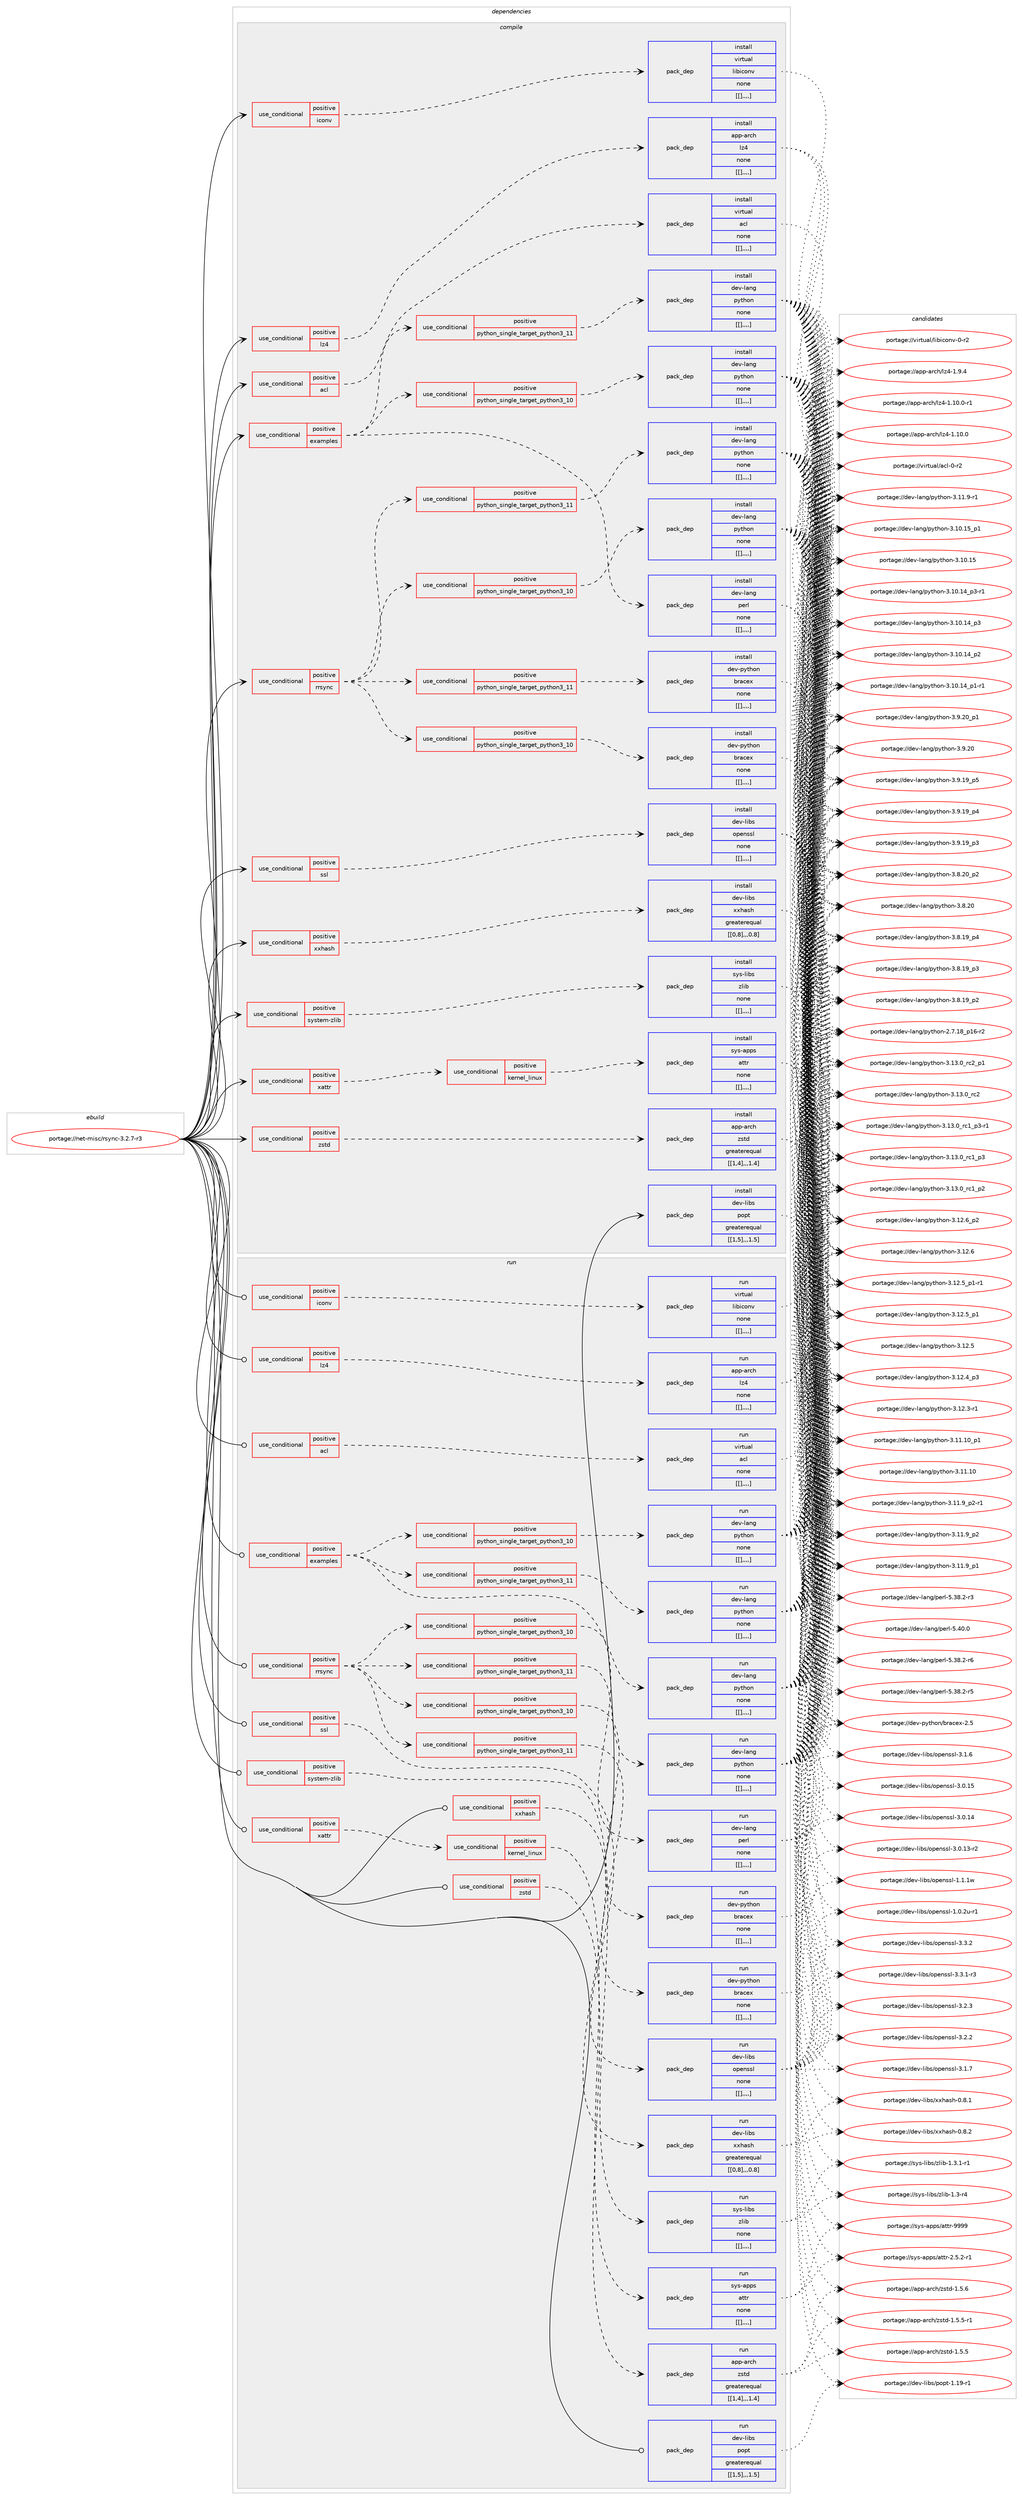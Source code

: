 digraph prolog {

# *************
# Graph options
# *************

newrank=true;
concentrate=true;
compound=true;
graph [rankdir=LR,fontname=Helvetica,fontsize=10,ranksep=1.5];#, ranksep=2.5, nodesep=0.2];
edge  [arrowhead=vee];
node  [fontname=Helvetica,fontsize=10];

# **********
# The ebuild
# **********

subgraph cluster_leftcol {
color=gray;
label=<<i>ebuild</i>>;
id [label="portage://net-misc/rsync-3.2.7-r3", color=red, width=4, href="../net-misc/rsync-3.2.7-r3.svg"];
}

# ****************
# The dependencies
# ****************

subgraph cluster_midcol {
color=gray;
label=<<i>dependencies</i>>;
subgraph cluster_compile {
fillcolor="#eeeeee";
style=filled;
label=<<i>compile</i>>;
subgraph cond102438 {
dependency384994 [label=<<TABLE BORDER="0" CELLBORDER="1" CELLSPACING="0" CELLPADDING="4"><TR><TD ROWSPAN="3" CELLPADDING="10">use_conditional</TD></TR><TR><TD>positive</TD></TR><TR><TD>acl</TD></TR></TABLE>>, shape=none, color=red];
subgraph pack279819 {
dependency384995 [label=<<TABLE BORDER="0" CELLBORDER="1" CELLSPACING="0" CELLPADDING="4" WIDTH="220"><TR><TD ROWSPAN="6" CELLPADDING="30">pack_dep</TD></TR><TR><TD WIDTH="110">install</TD></TR><TR><TD>virtual</TD></TR><TR><TD>acl</TD></TR><TR><TD>none</TD></TR><TR><TD>[[],,,,]</TD></TR></TABLE>>, shape=none, color=blue];
}
dependency384994:e -> dependency384995:w [weight=20,style="dashed",arrowhead="vee"];
}
id:e -> dependency384994:w [weight=20,style="solid",arrowhead="vee"];
subgraph cond102439 {
dependency384996 [label=<<TABLE BORDER="0" CELLBORDER="1" CELLSPACING="0" CELLPADDING="4"><TR><TD ROWSPAN="3" CELLPADDING="10">use_conditional</TD></TR><TR><TD>positive</TD></TR><TR><TD>examples</TD></TR></TABLE>>, shape=none, color=red];
subgraph cond102440 {
dependency384997 [label=<<TABLE BORDER="0" CELLBORDER="1" CELLSPACING="0" CELLPADDING="4"><TR><TD ROWSPAN="3" CELLPADDING="10">use_conditional</TD></TR><TR><TD>positive</TD></TR><TR><TD>python_single_target_python3_10</TD></TR></TABLE>>, shape=none, color=red];
subgraph pack279820 {
dependency384998 [label=<<TABLE BORDER="0" CELLBORDER="1" CELLSPACING="0" CELLPADDING="4" WIDTH="220"><TR><TD ROWSPAN="6" CELLPADDING="30">pack_dep</TD></TR><TR><TD WIDTH="110">install</TD></TR><TR><TD>dev-lang</TD></TR><TR><TD>python</TD></TR><TR><TD>none</TD></TR><TR><TD>[[],,,,]</TD></TR></TABLE>>, shape=none, color=blue];
}
dependency384997:e -> dependency384998:w [weight=20,style="dashed",arrowhead="vee"];
}
dependency384996:e -> dependency384997:w [weight=20,style="dashed",arrowhead="vee"];
subgraph cond102441 {
dependency384999 [label=<<TABLE BORDER="0" CELLBORDER="1" CELLSPACING="0" CELLPADDING="4"><TR><TD ROWSPAN="3" CELLPADDING="10">use_conditional</TD></TR><TR><TD>positive</TD></TR><TR><TD>python_single_target_python3_11</TD></TR></TABLE>>, shape=none, color=red];
subgraph pack279821 {
dependency385000 [label=<<TABLE BORDER="0" CELLBORDER="1" CELLSPACING="0" CELLPADDING="4" WIDTH="220"><TR><TD ROWSPAN="6" CELLPADDING="30">pack_dep</TD></TR><TR><TD WIDTH="110">install</TD></TR><TR><TD>dev-lang</TD></TR><TR><TD>python</TD></TR><TR><TD>none</TD></TR><TR><TD>[[],,,,]</TD></TR></TABLE>>, shape=none, color=blue];
}
dependency384999:e -> dependency385000:w [weight=20,style="dashed",arrowhead="vee"];
}
dependency384996:e -> dependency384999:w [weight=20,style="dashed",arrowhead="vee"];
subgraph pack279822 {
dependency385001 [label=<<TABLE BORDER="0" CELLBORDER="1" CELLSPACING="0" CELLPADDING="4" WIDTH="220"><TR><TD ROWSPAN="6" CELLPADDING="30">pack_dep</TD></TR><TR><TD WIDTH="110">install</TD></TR><TR><TD>dev-lang</TD></TR><TR><TD>perl</TD></TR><TR><TD>none</TD></TR><TR><TD>[[],,,,]</TD></TR></TABLE>>, shape=none, color=blue];
}
dependency384996:e -> dependency385001:w [weight=20,style="dashed",arrowhead="vee"];
}
id:e -> dependency384996:w [weight=20,style="solid",arrowhead="vee"];
subgraph cond102442 {
dependency385002 [label=<<TABLE BORDER="0" CELLBORDER="1" CELLSPACING="0" CELLPADDING="4"><TR><TD ROWSPAN="3" CELLPADDING="10">use_conditional</TD></TR><TR><TD>positive</TD></TR><TR><TD>iconv</TD></TR></TABLE>>, shape=none, color=red];
subgraph pack279823 {
dependency385003 [label=<<TABLE BORDER="0" CELLBORDER="1" CELLSPACING="0" CELLPADDING="4" WIDTH="220"><TR><TD ROWSPAN="6" CELLPADDING="30">pack_dep</TD></TR><TR><TD WIDTH="110">install</TD></TR><TR><TD>virtual</TD></TR><TR><TD>libiconv</TD></TR><TR><TD>none</TD></TR><TR><TD>[[],,,,]</TD></TR></TABLE>>, shape=none, color=blue];
}
dependency385002:e -> dependency385003:w [weight=20,style="dashed",arrowhead="vee"];
}
id:e -> dependency385002:w [weight=20,style="solid",arrowhead="vee"];
subgraph cond102443 {
dependency385004 [label=<<TABLE BORDER="0" CELLBORDER="1" CELLSPACING="0" CELLPADDING="4"><TR><TD ROWSPAN="3" CELLPADDING="10">use_conditional</TD></TR><TR><TD>positive</TD></TR><TR><TD>lz4</TD></TR></TABLE>>, shape=none, color=red];
subgraph pack279824 {
dependency385005 [label=<<TABLE BORDER="0" CELLBORDER="1" CELLSPACING="0" CELLPADDING="4" WIDTH="220"><TR><TD ROWSPAN="6" CELLPADDING="30">pack_dep</TD></TR><TR><TD WIDTH="110">install</TD></TR><TR><TD>app-arch</TD></TR><TR><TD>lz4</TD></TR><TR><TD>none</TD></TR><TR><TD>[[],,,,]</TD></TR></TABLE>>, shape=none, color=blue];
}
dependency385004:e -> dependency385005:w [weight=20,style="dashed",arrowhead="vee"];
}
id:e -> dependency385004:w [weight=20,style="solid",arrowhead="vee"];
subgraph cond102444 {
dependency385006 [label=<<TABLE BORDER="0" CELLBORDER="1" CELLSPACING="0" CELLPADDING="4"><TR><TD ROWSPAN="3" CELLPADDING="10">use_conditional</TD></TR><TR><TD>positive</TD></TR><TR><TD>rrsync</TD></TR></TABLE>>, shape=none, color=red];
subgraph cond102445 {
dependency385007 [label=<<TABLE BORDER="0" CELLBORDER="1" CELLSPACING="0" CELLPADDING="4"><TR><TD ROWSPAN="3" CELLPADDING="10">use_conditional</TD></TR><TR><TD>positive</TD></TR><TR><TD>python_single_target_python3_10</TD></TR></TABLE>>, shape=none, color=red];
subgraph pack279825 {
dependency385008 [label=<<TABLE BORDER="0" CELLBORDER="1" CELLSPACING="0" CELLPADDING="4" WIDTH="220"><TR><TD ROWSPAN="6" CELLPADDING="30">pack_dep</TD></TR><TR><TD WIDTH="110">install</TD></TR><TR><TD>dev-lang</TD></TR><TR><TD>python</TD></TR><TR><TD>none</TD></TR><TR><TD>[[],,,,]</TD></TR></TABLE>>, shape=none, color=blue];
}
dependency385007:e -> dependency385008:w [weight=20,style="dashed",arrowhead="vee"];
}
dependency385006:e -> dependency385007:w [weight=20,style="dashed",arrowhead="vee"];
subgraph cond102446 {
dependency385009 [label=<<TABLE BORDER="0" CELLBORDER="1" CELLSPACING="0" CELLPADDING="4"><TR><TD ROWSPAN="3" CELLPADDING="10">use_conditional</TD></TR><TR><TD>positive</TD></TR><TR><TD>python_single_target_python3_11</TD></TR></TABLE>>, shape=none, color=red];
subgraph pack279826 {
dependency385010 [label=<<TABLE BORDER="0" CELLBORDER="1" CELLSPACING="0" CELLPADDING="4" WIDTH="220"><TR><TD ROWSPAN="6" CELLPADDING="30">pack_dep</TD></TR><TR><TD WIDTH="110">install</TD></TR><TR><TD>dev-lang</TD></TR><TR><TD>python</TD></TR><TR><TD>none</TD></TR><TR><TD>[[],,,,]</TD></TR></TABLE>>, shape=none, color=blue];
}
dependency385009:e -> dependency385010:w [weight=20,style="dashed",arrowhead="vee"];
}
dependency385006:e -> dependency385009:w [weight=20,style="dashed",arrowhead="vee"];
subgraph cond102447 {
dependency385011 [label=<<TABLE BORDER="0" CELLBORDER="1" CELLSPACING="0" CELLPADDING="4"><TR><TD ROWSPAN="3" CELLPADDING="10">use_conditional</TD></TR><TR><TD>positive</TD></TR><TR><TD>python_single_target_python3_10</TD></TR></TABLE>>, shape=none, color=red];
subgraph pack279827 {
dependency385012 [label=<<TABLE BORDER="0" CELLBORDER="1" CELLSPACING="0" CELLPADDING="4" WIDTH="220"><TR><TD ROWSPAN="6" CELLPADDING="30">pack_dep</TD></TR><TR><TD WIDTH="110">install</TD></TR><TR><TD>dev-python</TD></TR><TR><TD>bracex</TD></TR><TR><TD>none</TD></TR><TR><TD>[[],,,,]</TD></TR></TABLE>>, shape=none, color=blue];
}
dependency385011:e -> dependency385012:w [weight=20,style="dashed",arrowhead="vee"];
}
dependency385006:e -> dependency385011:w [weight=20,style="dashed",arrowhead="vee"];
subgraph cond102448 {
dependency385013 [label=<<TABLE BORDER="0" CELLBORDER="1" CELLSPACING="0" CELLPADDING="4"><TR><TD ROWSPAN="3" CELLPADDING="10">use_conditional</TD></TR><TR><TD>positive</TD></TR><TR><TD>python_single_target_python3_11</TD></TR></TABLE>>, shape=none, color=red];
subgraph pack279828 {
dependency385014 [label=<<TABLE BORDER="0" CELLBORDER="1" CELLSPACING="0" CELLPADDING="4" WIDTH="220"><TR><TD ROWSPAN="6" CELLPADDING="30">pack_dep</TD></TR><TR><TD WIDTH="110">install</TD></TR><TR><TD>dev-python</TD></TR><TR><TD>bracex</TD></TR><TR><TD>none</TD></TR><TR><TD>[[],,,,]</TD></TR></TABLE>>, shape=none, color=blue];
}
dependency385013:e -> dependency385014:w [weight=20,style="dashed",arrowhead="vee"];
}
dependency385006:e -> dependency385013:w [weight=20,style="dashed",arrowhead="vee"];
}
id:e -> dependency385006:w [weight=20,style="solid",arrowhead="vee"];
subgraph cond102449 {
dependency385015 [label=<<TABLE BORDER="0" CELLBORDER="1" CELLSPACING="0" CELLPADDING="4"><TR><TD ROWSPAN="3" CELLPADDING="10">use_conditional</TD></TR><TR><TD>positive</TD></TR><TR><TD>ssl</TD></TR></TABLE>>, shape=none, color=red];
subgraph pack279829 {
dependency385016 [label=<<TABLE BORDER="0" CELLBORDER="1" CELLSPACING="0" CELLPADDING="4" WIDTH="220"><TR><TD ROWSPAN="6" CELLPADDING="30">pack_dep</TD></TR><TR><TD WIDTH="110">install</TD></TR><TR><TD>dev-libs</TD></TR><TR><TD>openssl</TD></TR><TR><TD>none</TD></TR><TR><TD>[[],,,,]</TD></TR></TABLE>>, shape=none, color=blue];
}
dependency385015:e -> dependency385016:w [weight=20,style="dashed",arrowhead="vee"];
}
id:e -> dependency385015:w [weight=20,style="solid",arrowhead="vee"];
subgraph cond102450 {
dependency385017 [label=<<TABLE BORDER="0" CELLBORDER="1" CELLSPACING="0" CELLPADDING="4"><TR><TD ROWSPAN="3" CELLPADDING="10">use_conditional</TD></TR><TR><TD>positive</TD></TR><TR><TD>system-zlib</TD></TR></TABLE>>, shape=none, color=red];
subgraph pack279830 {
dependency385018 [label=<<TABLE BORDER="0" CELLBORDER="1" CELLSPACING="0" CELLPADDING="4" WIDTH="220"><TR><TD ROWSPAN="6" CELLPADDING="30">pack_dep</TD></TR><TR><TD WIDTH="110">install</TD></TR><TR><TD>sys-libs</TD></TR><TR><TD>zlib</TD></TR><TR><TD>none</TD></TR><TR><TD>[[],,,,]</TD></TR></TABLE>>, shape=none, color=blue];
}
dependency385017:e -> dependency385018:w [weight=20,style="dashed",arrowhead="vee"];
}
id:e -> dependency385017:w [weight=20,style="solid",arrowhead="vee"];
subgraph cond102451 {
dependency385019 [label=<<TABLE BORDER="0" CELLBORDER="1" CELLSPACING="0" CELLPADDING="4"><TR><TD ROWSPAN="3" CELLPADDING="10">use_conditional</TD></TR><TR><TD>positive</TD></TR><TR><TD>xattr</TD></TR></TABLE>>, shape=none, color=red];
subgraph cond102452 {
dependency385020 [label=<<TABLE BORDER="0" CELLBORDER="1" CELLSPACING="0" CELLPADDING="4"><TR><TD ROWSPAN="3" CELLPADDING="10">use_conditional</TD></TR><TR><TD>positive</TD></TR><TR><TD>kernel_linux</TD></TR></TABLE>>, shape=none, color=red];
subgraph pack279831 {
dependency385021 [label=<<TABLE BORDER="0" CELLBORDER="1" CELLSPACING="0" CELLPADDING="4" WIDTH="220"><TR><TD ROWSPAN="6" CELLPADDING="30">pack_dep</TD></TR><TR><TD WIDTH="110">install</TD></TR><TR><TD>sys-apps</TD></TR><TR><TD>attr</TD></TR><TR><TD>none</TD></TR><TR><TD>[[],,,,]</TD></TR></TABLE>>, shape=none, color=blue];
}
dependency385020:e -> dependency385021:w [weight=20,style="dashed",arrowhead="vee"];
}
dependency385019:e -> dependency385020:w [weight=20,style="dashed",arrowhead="vee"];
}
id:e -> dependency385019:w [weight=20,style="solid",arrowhead="vee"];
subgraph cond102453 {
dependency385022 [label=<<TABLE BORDER="0" CELLBORDER="1" CELLSPACING="0" CELLPADDING="4"><TR><TD ROWSPAN="3" CELLPADDING="10">use_conditional</TD></TR><TR><TD>positive</TD></TR><TR><TD>xxhash</TD></TR></TABLE>>, shape=none, color=red];
subgraph pack279832 {
dependency385023 [label=<<TABLE BORDER="0" CELLBORDER="1" CELLSPACING="0" CELLPADDING="4" WIDTH="220"><TR><TD ROWSPAN="6" CELLPADDING="30">pack_dep</TD></TR><TR><TD WIDTH="110">install</TD></TR><TR><TD>dev-libs</TD></TR><TR><TD>xxhash</TD></TR><TR><TD>greaterequal</TD></TR><TR><TD>[[0,8],,,0.8]</TD></TR></TABLE>>, shape=none, color=blue];
}
dependency385022:e -> dependency385023:w [weight=20,style="dashed",arrowhead="vee"];
}
id:e -> dependency385022:w [weight=20,style="solid",arrowhead="vee"];
subgraph cond102454 {
dependency385024 [label=<<TABLE BORDER="0" CELLBORDER="1" CELLSPACING="0" CELLPADDING="4"><TR><TD ROWSPAN="3" CELLPADDING="10">use_conditional</TD></TR><TR><TD>positive</TD></TR><TR><TD>zstd</TD></TR></TABLE>>, shape=none, color=red];
subgraph pack279833 {
dependency385025 [label=<<TABLE BORDER="0" CELLBORDER="1" CELLSPACING="0" CELLPADDING="4" WIDTH="220"><TR><TD ROWSPAN="6" CELLPADDING="30">pack_dep</TD></TR><TR><TD WIDTH="110">install</TD></TR><TR><TD>app-arch</TD></TR><TR><TD>zstd</TD></TR><TR><TD>greaterequal</TD></TR><TR><TD>[[1,4],,,1.4]</TD></TR></TABLE>>, shape=none, color=blue];
}
dependency385024:e -> dependency385025:w [weight=20,style="dashed",arrowhead="vee"];
}
id:e -> dependency385024:w [weight=20,style="solid",arrowhead="vee"];
subgraph pack279834 {
dependency385026 [label=<<TABLE BORDER="0" CELLBORDER="1" CELLSPACING="0" CELLPADDING="4" WIDTH="220"><TR><TD ROWSPAN="6" CELLPADDING="30">pack_dep</TD></TR><TR><TD WIDTH="110">install</TD></TR><TR><TD>dev-libs</TD></TR><TR><TD>popt</TD></TR><TR><TD>greaterequal</TD></TR><TR><TD>[[1,5],,,1.5]</TD></TR></TABLE>>, shape=none, color=blue];
}
id:e -> dependency385026:w [weight=20,style="solid",arrowhead="vee"];
}
subgraph cluster_compileandrun {
fillcolor="#eeeeee";
style=filled;
label=<<i>compile and run</i>>;
}
subgraph cluster_run {
fillcolor="#eeeeee";
style=filled;
label=<<i>run</i>>;
subgraph cond102455 {
dependency385027 [label=<<TABLE BORDER="0" CELLBORDER="1" CELLSPACING="0" CELLPADDING="4"><TR><TD ROWSPAN="3" CELLPADDING="10">use_conditional</TD></TR><TR><TD>positive</TD></TR><TR><TD>acl</TD></TR></TABLE>>, shape=none, color=red];
subgraph pack279835 {
dependency385028 [label=<<TABLE BORDER="0" CELLBORDER="1" CELLSPACING="0" CELLPADDING="4" WIDTH="220"><TR><TD ROWSPAN="6" CELLPADDING="30">pack_dep</TD></TR><TR><TD WIDTH="110">run</TD></TR><TR><TD>virtual</TD></TR><TR><TD>acl</TD></TR><TR><TD>none</TD></TR><TR><TD>[[],,,,]</TD></TR></TABLE>>, shape=none, color=blue];
}
dependency385027:e -> dependency385028:w [weight=20,style="dashed",arrowhead="vee"];
}
id:e -> dependency385027:w [weight=20,style="solid",arrowhead="odot"];
subgraph cond102456 {
dependency385029 [label=<<TABLE BORDER="0" CELLBORDER="1" CELLSPACING="0" CELLPADDING="4"><TR><TD ROWSPAN="3" CELLPADDING="10">use_conditional</TD></TR><TR><TD>positive</TD></TR><TR><TD>examples</TD></TR></TABLE>>, shape=none, color=red];
subgraph cond102457 {
dependency385030 [label=<<TABLE BORDER="0" CELLBORDER="1" CELLSPACING="0" CELLPADDING="4"><TR><TD ROWSPAN="3" CELLPADDING="10">use_conditional</TD></TR><TR><TD>positive</TD></TR><TR><TD>python_single_target_python3_10</TD></TR></TABLE>>, shape=none, color=red];
subgraph pack279836 {
dependency385031 [label=<<TABLE BORDER="0" CELLBORDER="1" CELLSPACING="0" CELLPADDING="4" WIDTH="220"><TR><TD ROWSPAN="6" CELLPADDING="30">pack_dep</TD></TR><TR><TD WIDTH="110">run</TD></TR><TR><TD>dev-lang</TD></TR><TR><TD>python</TD></TR><TR><TD>none</TD></TR><TR><TD>[[],,,,]</TD></TR></TABLE>>, shape=none, color=blue];
}
dependency385030:e -> dependency385031:w [weight=20,style="dashed",arrowhead="vee"];
}
dependency385029:e -> dependency385030:w [weight=20,style="dashed",arrowhead="vee"];
subgraph cond102458 {
dependency385032 [label=<<TABLE BORDER="0" CELLBORDER="1" CELLSPACING="0" CELLPADDING="4"><TR><TD ROWSPAN="3" CELLPADDING="10">use_conditional</TD></TR><TR><TD>positive</TD></TR><TR><TD>python_single_target_python3_11</TD></TR></TABLE>>, shape=none, color=red];
subgraph pack279837 {
dependency385033 [label=<<TABLE BORDER="0" CELLBORDER="1" CELLSPACING="0" CELLPADDING="4" WIDTH="220"><TR><TD ROWSPAN="6" CELLPADDING="30">pack_dep</TD></TR><TR><TD WIDTH="110">run</TD></TR><TR><TD>dev-lang</TD></TR><TR><TD>python</TD></TR><TR><TD>none</TD></TR><TR><TD>[[],,,,]</TD></TR></TABLE>>, shape=none, color=blue];
}
dependency385032:e -> dependency385033:w [weight=20,style="dashed",arrowhead="vee"];
}
dependency385029:e -> dependency385032:w [weight=20,style="dashed",arrowhead="vee"];
subgraph pack279838 {
dependency385034 [label=<<TABLE BORDER="0" CELLBORDER="1" CELLSPACING="0" CELLPADDING="4" WIDTH="220"><TR><TD ROWSPAN="6" CELLPADDING="30">pack_dep</TD></TR><TR><TD WIDTH="110">run</TD></TR><TR><TD>dev-lang</TD></TR><TR><TD>perl</TD></TR><TR><TD>none</TD></TR><TR><TD>[[],,,,]</TD></TR></TABLE>>, shape=none, color=blue];
}
dependency385029:e -> dependency385034:w [weight=20,style="dashed",arrowhead="vee"];
}
id:e -> dependency385029:w [weight=20,style="solid",arrowhead="odot"];
subgraph cond102459 {
dependency385035 [label=<<TABLE BORDER="0" CELLBORDER="1" CELLSPACING="0" CELLPADDING="4"><TR><TD ROWSPAN="3" CELLPADDING="10">use_conditional</TD></TR><TR><TD>positive</TD></TR><TR><TD>iconv</TD></TR></TABLE>>, shape=none, color=red];
subgraph pack279839 {
dependency385036 [label=<<TABLE BORDER="0" CELLBORDER="1" CELLSPACING="0" CELLPADDING="4" WIDTH="220"><TR><TD ROWSPAN="6" CELLPADDING="30">pack_dep</TD></TR><TR><TD WIDTH="110">run</TD></TR><TR><TD>virtual</TD></TR><TR><TD>libiconv</TD></TR><TR><TD>none</TD></TR><TR><TD>[[],,,,]</TD></TR></TABLE>>, shape=none, color=blue];
}
dependency385035:e -> dependency385036:w [weight=20,style="dashed",arrowhead="vee"];
}
id:e -> dependency385035:w [weight=20,style="solid",arrowhead="odot"];
subgraph cond102460 {
dependency385037 [label=<<TABLE BORDER="0" CELLBORDER="1" CELLSPACING="0" CELLPADDING="4"><TR><TD ROWSPAN="3" CELLPADDING="10">use_conditional</TD></TR><TR><TD>positive</TD></TR><TR><TD>lz4</TD></TR></TABLE>>, shape=none, color=red];
subgraph pack279840 {
dependency385038 [label=<<TABLE BORDER="0" CELLBORDER="1" CELLSPACING="0" CELLPADDING="4" WIDTH="220"><TR><TD ROWSPAN="6" CELLPADDING="30">pack_dep</TD></TR><TR><TD WIDTH="110">run</TD></TR><TR><TD>app-arch</TD></TR><TR><TD>lz4</TD></TR><TR><TD>none</TD></TR><TR><TD>[[],,,,]</TD></TR></TABLE>>, shape=none, color=blue];
}
dependency385037:e -> dependency385038:w [weight=20,style="dashed",arrowhead="vee"];
}
id:e -> dependency385037:w [weight=20,style="solid",arrowhead="odot"];
subgraph cond102461 {
dependency385039 [label=<<TABLE BORDER="0" CELLBORDER="1" CELLSPACING="0" CELLPADDING="4"><TR><TD ROWSPAN="3" CELLPADDING="10">use_conditional</TD></TR><TR><TD>positive</TD></TR><TR><TD>rrsync</TD></TR></TABLE>>, shape=none, color=red];
subgraph cond102462 {
dependency385040 [label=<<TABLE BORDER="0" CELLBORDER="1" CELLSPACING="0" CELLPADDING="4"><TR><TD ROWSPAN="3" CELLPADDING="10">use_conditional</TD></TR><TR><TD>positive</TD></TR><TR><TD>python_single_target_python3_10</TD></TR></TABLE>>, shape=none, color=red];
subgraph pack279841 {
dependency385041 [label=<<TABLE BORDER="0" CELLBORDER="1" CELLSPACING="0" CELLPADDING="4" WIDTH="220"><TR><TD ROWSPAN="6" CELLPADDING="30">pack_dep</TD></TR><TR><TD WIDTH="110">run</TD></TR><TR><TD>dev-lang</TD></TR><TR><TD>python</TD></TR><TR><TD>none</TD></TR><TR><TD>[[],,,,]</TD></TR></TABLE>>, shape=none, color=blue];
}
dependency385040:e -> dependency385041:w [weight=20,style="dashed",arrowhead="vee"];
}
dependency385039:e -> dependency385040:w [weight=20,style="dashed",arrowhead="vee"];
subgraph cond102463 {
dependency385042 [label=<<TABLE BORDER="0" CELLBORDER="1" CELLSPACING="0" CELLPADDING="4"><TR><TD ROWSPAN="3" CELLPADDING="10">use_conditional</TD></TR><TR><TD>positive</TD></TR><TR><TD>python_single_target_python3_11</TD></TR></TABLE>>, shape=none, color=red];
subgraph pack279842 {
dependency385043 [label=<<TABLE BORDER="0" CELLBORDER="1" CELLSPACING="0" CELLPADDING="4" WIDTH="220"><TR><TD ROWSPAN="6" CELLPADDING="30">pack_dep</TD></TR><TR><TD WIDTH="110">run</TD></TR><TR><TD>dev-lang</TD></TR><TR><TD>python</TD></TR><TR><TD>none</TD></TR><TR><TD>[[],,,,]</TD></TR></TABLE>>, shape=none, color=blue];
}
dependency385042:e -> dependency385043:w [weight=20,style="dashed",arrowhead="vee"];
}
dependency385039:e -> dependency385042:w [weight=20,style="dashed",arrowhead="vee"];
subgraph cond102464 {
dependency385044 [label=<<TABLE BORDER="0" CELLBORDER="1" CELLSPACING="0" CELLPADDING="4"><TR><TD ROWSPAN="3" CELLPADDING="10">use_conditional</TD></TR><TR><TD>positive</TD></TR><TR><TD>python_single_target_python3_10</TD></TR></TABLE>>, shape=none, color=red];
subgraph pack279843 {
dependency385045 [label=<<TABLE BORDER="0" CELLBORDER="1" CELLSPACING="0" CELLPADDING="4" WIDTH="220"><TR><TD ROWSPAN="6" CELLPADDING="30">pack_dep</TD></TR><TR><TD WIDTH="110">run</TD></TR><TR><TD>dev-python</TD></TR><TR><TD>bracex</TD></TR><TR><TD>none</TD></TR><TR><TD>[[],,,,]</TD></TR></TABLE>>, shape=none, color=blue];
}
dependency385044:e -> dependency385045:w [weight=20,style="dashed",arrowhead="vee"];
}
dependency385039:e -> dependency385044:w [weight=20,style="dashed",arrowhead="vee"];
subgraph cond102465 {
dependency385046 [label=<<TABLE BORDER="0" CELLBORDER="1" CELLSPACING="0" CELLPADDING="4"><TR><TD ROWSPAN="3" CELLPADDING="10">use_conditional</TD></TR><TR><TD>positive</TD></TR><TR><TD>python_single_target_python3_11</TD></TR></TABLE>>, shape=none, color=red];
subgraph pack279844 {
dependency385047 [label=<<TABLE BORDER="0" CELLBORDER="1" CELLSPACING="0" CELLPADDING="4" WIDTH="220"><TR><TD ROWSPAN="6" CELLPADDING="30">pack_dep</TD></TR><TR><TD WIDTH="110">run</TD></TR><TR><TD>dev-python</TD></TR><TR><TD>bracex</TD></TR><TR><TD>none</TD></TR><TR><TD>[[],,,,]</TD></TR></TABLE>>, shape=none, color=blue];
}
dependency385046:e -> dependency385047:w [weight=20,style="dashed",arrowhead="vee"];
}
dependency385039:e -> dependency385046:w [weight=20,style="dashed",arrowhead="vee"];
}
id:e -> dependency385039:w [weight=20,style="solid",arrowhead="odot"];
subgraph cond102466 {
dependency385048 [label=<<TABLE BORDER="0" CELLBORDER="1" CELLSPACING="0" CELLPADDING="4"><TR><TD ROWSPAN="3" CELLPADDING="10">use_conditional</TD></TR><TR><TD>positive</TD></TR><TR><TD>ssl</TD></TR></TABLE>>, shape=none, color=red];
subgraph pack279845 {
dependency385049 [label=<<TABLE BORDER="0" CELLBORDER="1" CELLSPACING="0" CELLPADDING="4" WIDTH="220"><TR><TD ROWSPAN="6" CELLPADDING="30">pack_dep</TD></TR><TR><TD WIDTH="110">run</TD></TR><TR><TD>dev-libs</TD></TR><TR><TD>openssl</TD></TR><TR><TD>none</TD></TR><TR><TD>[[],,,,]</TD></TR></TABLE>>, shape=none, color=blue];
}
dependency385048:e -> dependency385049:w [weight=20,style="dashed",arrowhead="vee"];
}
id:e -> dependency385048:w [weight=20,style="solid",arrowhead="odot"];
subgraph cond102467 {
dependency385050 [label=<<TABLE BORDER="0" CELLBORDER="1" CELLSPACING="0" CELLPADDING="4"><TR><TD ROWSPAN="3" CELLPADDING="10">use_conditional</TD></TR><TR><TD>positive</TD></TR><TR><TD>system-zlib</TD></TR></TABLE>>, shape=none, color=red];
subgraph pack279846 {
dependency385051 [label=<<TABLE BORDER="0" CELLBORDER="1" CELLSPACING="0" CELLPADDING="4" WIDTH="220"><TR><TD ROWSPAN="6" CELLPADDING="30">pack_dep</TD></TR><TR><TD WIDTH="110">run</TD></TR><TR><TD>sys-libs</TD></TR><TR><TD>zlib</TD></TR><TR><TD>none</TD></TR><TR><TD>[[],,,,]</TD></TR></TABLE>>, shape=none, color=blue];
}
dependency385050:e -> dependency385051:w [weight=20,style="dashed",arrowhead="vee"];
}
id:e -> dependency385050:w [weight=20,style="solid",arrowhead="odot"];
subgraph cond102468 {
dependency385052 [label=<<TABLE BORDER="0" CELLBORDER="1" CELLSPACING="0" CELLPADDING="4"><TR><TD ROWSPAN="3" CELLPADDING="10">use_conditional</TD></TR><TR><TD>positive</TD></TR><TR><TD>xattr</TD></TR></TABLE>>, shape=none, color=red];
subgraph cond102469 {
dependency385053 [label=<<TABLE BORDER="0" CELLBORDER="1" CELLSPACING="0" CELLPADDING="4"><TR><TD ROWSPAN="3" CELLPADDING="10">use_conditional</TD></TR><TR><TD>positive</TD></TR><TR><TD>kernel_linux</TD></TR></TABLE>>, shape=none, color=red];
subgraph pack279847 {
dependency385054 [label=<<TABLE BORDER="0" CELLBORDER="1" CELLSPACING="0" CELLPADDING="4" WIDTH="220"><TR><TD ROWSPAN="6" CELLPADDING="30">pack_dep</TD></TR><TR><TD WIDTH="110">run</TD></TR><TR><TD>sys-apps</TD></TR><TR><TD>attr</TD></TR><TR><TD>none</TD></TR><TR><TD>[[],,,,]</TD></TR></TABLE>>, shape=none, color=blue];
}
dependency385053:e -> dependency385054:w [weight=20,style="dashed",arrowhead="vee"];
}
dependency385052:e -> dependency385053:w [weight=20,style="dashed",arrowhead="vee"];
}
id:e -> dependency385052:w [weight=20,style="solid",arrowhead="odot"];
subgraph cond102470 {
dependency385055 [label=<<TABLE BORDER="0" CELLBORDER="1" CELLSPACING="0" CELLPADDING="4"><TR><TD ROWSPAN="3" CELLPADDING="10">use_conditional</TD></TR><TR><TD>positive</TD></TR><TR><TD>xxhash</TD></TR></TABLE>>, shape=none, color=red];
subgraph pack279848 {
dependency385056 [label=<<TABLE BORDER="0" CELLBORDER="1" CELLSPACING="0" CELLPADDING="4" WIDTH="220"><TR><TD ROWSPAN="6" CELLPADDING="30">pack_dep</TD></TR><TR><TD WIDTH="110">run</TD></TR><TR><TD>dev-libs</TD></TR><TR><TD>xxhash</TD></TR><TR><TD>greaterequal</TD></TR><TR><TD>[[0,8],,,0.8]</TD></TR></TABLE>>, shape=none, color=blue];
}
dependency385055:e -> dependency385056:w [weight=20,style="dashed",arrowhead="vee"];
}
id:e -> dependency385055:w [weight=20,style="solid",arrowhead="odot"];
subgraph cond102471 {
dependency385057 [label=<<TABLE BORDER="0" CELLBORDER="1" CELLSPACING="0" CELLPADDING="4"><TR><TD ROWSPAN="3" CELLPADDING="10">use_conditional</TD></TR><TR><TD>positive</TD></TR><TR><TD>zstd</TD></TR></TABLE>>, shape=none, color=red];
subgraph pack279849 {
dependency385058 [label=<<TABLE BORDER="0" CELLBORDER="1" CELLSPACING="0" CELLPADDING="4" WIDTH="220"><TR><TD ROWSPAN="6" CELLPADDING="30">pack_dep</TD></TR><TR><TD WIDTH="110">run</TD></TR><TR><TD>app-arch</TD></TR><TR><TD>zstd</TD></TR><TR><TD>greaterequal</TD></TR><TR><TD>[[1,4],,,1.4]</TD></TR></TABLE>>, shape=none, color=blue];
}
dependency385057:e -> dependency385058:w [weight=20,style="dashed",arrowhead="vee"];
}
id:e -> dependency385057:w [weight=20,style="solid",arrowhead="odot"];
subgraph pack279850 {
dependency385059 [label=<<TABLE BORDER="0" CELLBORDER="1" CELLSPACING="0" CELLPADDING="4" WIDTH="220"><TR><TD ROWSPAN="6" CELLPADDING="30">pack_dep</TD></TR><TR><TD WIDTH="110">run</TD></TR><TR><TD>dev-libs</TD></TR><TR><TD>popt</TD></TR><TR><TD>greaterequal</TD></TR><TR><TD>[[1,5],,,1.5]</TD></TR></TABLE>>, shape=none, color=blue];
}
id:e -> dependency385059:w [weight=20,style="solid",arrowhead="odot"];
}
}

# **************
# The candidates
# **************

subgraph cluster_choices {
rank=same;
color=gray;
label=<<i>candidates</i>>;

subgraph choice279819 {
color=black;
nodesep=1;
choice1181051141161179710847979910845484511450 [label="portage://virtual/acl-0-r2", color=red, width=4,href="../virtual/acl-0-r2.svg"];
dependency384995:e -> choice1181051141161179710847979910845484511450:w [style=dotted,weight="100"];
}
subgraph choice279820 {
color=black;
nodesep=1;
choice100101118451089711010347112121116104111110455146495146489511499509511249 [label="portage://dev-lang/python-3.13.0_rc2_p1", color=red, width=4,href="../dev-lang/python-3.13.0_rc2_p1.svg"];
choice10010111845108971101034711212111610411111045514649514648951149950 [label="portage://dev-lang/python-3.13.0_rc2", color=red, width=4,href="../dev-lang/python-3.13.0_rc2.svg"];
choice1001011184510897110103471121211161041111104551464951464895114994995112514511449 [label="portage://dev-lang/python-3.13.0_rc1_p3-r1", color=red, width=4,href="../dev-lang/python-3.13.0_rc1_p3-r1.svg"];
choice100101118451089711010347112121116104111110455146495146489511499499511251 [label="portage://dev-lang/python-3.13.0_rc1_p3", color=red, width=4,href="../dev-lang/python-3.13.0_rc1_p3.svg"];
choice100101118451089711010347112121116104111110455146495146489511499499511250 [label="portage://dev-lang/python-3.13.0_rc1_p2", color=red, width=4,href="../dev-lang/python-3.13.0_rc1_p2.svg"];
choice100101118451089711010347112121116104111110455146495046549511250 [label="portage://dev-lang/python-3.12.6_p2", color=red, width=4,href="../dev-lang/python-3.12.6_p2.svg"];
choice10010111845108971101034711212111610411111045514649504654 [label="portage://dev-lang/python-3.12.6", color=red, width=4,href="../dev-lang/python-3.12.6.svg"];
choice1001011184510897110103471121211161041111104551464950465395112494511449 [label="portage://dev-lang/python-3.12.5_p1-r1", color=red, width=4,href="../dev-lang/python-3.12.5_p1-r1.svg"];
choice100101118451089711010347112121116104111110455146495046539511249 [label="portage://dev-lang/python-3.12.5_p1", color=red, width=4,href="../dev-lang/python-3.12.5_p1.svg"];
choice10010111845108971101034711212111610411111045514649504653 [label="portage://dev-lang/python-3.12.5", color=red, width=4,href="../dev-lang/python-3.12.5.svg"];
choice100101118451089711010347112121116104111110455146495046529511251 [label="portage://dev-lang/python-3.12.4_p3", color=red, width=4,href="../dev-lang/python-3.12.4_p3.svg"];
choice100101118451089711010347112121116104111110455146495046514511449 [label="portage://dev-lang/python-3.12.3-r1", color=red, width=4,href="../dev-lang/python-3.12.3-r1.svg"];
choice10010111845108971101034711212111610411111045514649494649489511249 [label="portage://dev-lang/python-3.11.10_p1", color=red, width=4,href="../dev-lang/python-3.11.10_p1.svg"];
choice1001011184510897110103471121211161041111104551464949464948 [label="portage://dev-lang/python-3.11.10", color=red, width=4,href="../dev-lang/python-3.11.10.svg"];
choice1001011184510897110103471121211161041111104551464949465795112504511449 [label="portage://dev-lang/python-3.11.9_p2-r1", color=red, width=4,href="../dev-lang/python-3.11.9_p2-r1.svg"];
choice100101118451089711010347112121116104111110455146494946579511250 [label="portage://dev-lang/python-3.11.9_p2", color=red, width=4,href="../dev-lang/python-3.11.9_p2.svg"];
choice100101118451089711010347112121116104111110455146494946579511249 [label="portage://dev-lang/python-3.11.9_p1", color=red, width=4,href="../dev-lang/python-3.11.9_p1.svg"];
choice100101118451089711010347112121116104111110455146494946574511449 [label="portage://dev-lang/python-3.11.9-r1", color=red, width=4,href="../dev-lang/python-3.11.9-r1.svg"];
choice10010111845108971101034711212111610411111045514649484649539511249 [label="portage://dev-lang/python-3.10.15_p1", color=red, width=4,href="../dev-lang/python-3.10.15_p1.svg"];
choice1001011184510897110103471121211161041111104551464948464953 [label="portage://dev-lang/python-3.10.15", color=red, width=4,href="../dev-lang/python-3.10.15.svg"];
choice100101118451089711010347112121116104111110455146494846495295112514511449 [label="portage://dev-lang/python-3.10.14_p3-r1", color=red, width=4,href="../dev-lang/python-3.10.14_p3-r1.svg"];
choice10010111845108971101034711212111610411111045514649484649529511251 [label="portage://dev-lang/python-3.10.14_p3", color=red, width=4,href="../dev-lang/python-3.10.14_p3.svg"];
choice10010111845108971101034711212111610411111045514649484649529511250 [label="portage://dev-lang/python-3.10.14_p2", color=red, width=4,href="../dev-lang/python-3.10.14_p2.svg"];
choice100101118451089711010347112121116104111110455146494846495295112494511449 [label="portage://dev-lang/python-3.10.14_p1-r1", color=red, width=4,href="../dev-lang/python-3.10.14_p1-r1.svg"];
choice100101118451089711010347112121116104111110455146574650489511249 [label="portage://dev-lang/python-3.9.20_p1", color=red, width=4,href="../dev-lang/python-3.9.20_p1.svg"];
choice10010111845108971101034711212111610411111045514657465048 [label="portage://dev-lang/python-3.9.20", color=red, width=4,href="../dev-lang/python-3.9.20.svg"];
choice100101118451089711010347112121116104111110455146574649579511253 [label="portage://dev-lang/python-3.9.19_p5", color=red, width=4,href="../dev-lang/python-3.9.19_p5.svg"];
choice100101118451089711010347112121116104111110455146574649579511252 [label="portage://dev-lang/python-3.9.19_p4", color=red, width=4,href="../dev-lang/python-3.9.19_p4.svg"];
choice100101118451089711010347112121116104111110455146574649579511251 [label="portage://dev-lang/python-3.9.19_p3", color=red, width=4,href="../dev-lang/python-3.9.19_p3.svg"];
choice100101118451089711010347112121116104111110455146564650489511250 [label="portage://dev-lang/python-3.8.20_p2", color=red, width=4,href="../dev-lang/python-3.8.20_p2.svg"];
choice10010111845108971101034711212111610411111045514656465048 [label="portage://dev-lang/python-3.8.20", color=red, width=4,href="../dev-lang/python-3.8.20.svg"];
choice100101118451089711010347112121116104111110455146564649579511252 [label="portage://dev-lang/python-3.8.19_p4", color=red, width=4,href="../dev-lang/python-3.8.19_p4.svg"];
choice100101118451089711010347112121116104111110455146564649579511251 [label="portage://dev-lang/python-3.8.19_p3", color=red, width=4,href="../dev-lang/python-3.8.19_p3.svg"];
choice100101118451089711010347112121116104111110455146564649579511250 [label="portage://dev-lang/python-3.8.19_p2", color=red, width=4,href="../dev-lang/python-3.8.19_p2.svg"];
choice100101118451089711010347112121116104111110455046554649569511249544511450 [label="portage://dev-lang/python-2.7.18_p16-r2", color=red, width=4,href="../dev-lang/python-2.7.18_p16-r2.svg"];
dependency384998:e -> choice100101118451089711010347112121116104111110455146495146489511499509511249:w [style=dotted,weight="100"];
dependency384998:e -> choice10010111845108971101034711212111610411111045514649514648951149950:w [style=dotted,weight="100"];
dependency384998:e -> choice1001011184510897110103471121211161041111104551464951464895114994995112514511449:w [style=dotted,weight="100"];
dependency384998:e -> choice100101118451089711010347112121116104111110455146495146489511499499511251:w [style=dotted,weight="100"];
dependency384998:e -> choice100101118451089711010347112121116104111110455146495146489511499499511250:w [style=dotted,weight="100"];
dependency384998:e -> choice100101118451089711010347112121116104111110455146495046549511250:w [style=dotted,weight="100"];
dependency384998:e -> choice10010111845108971101034711212111610411111045514649504654:w [style=dotted,weight="100"];
dependency384998:e -> choice1001011184510897110103471121211161041111104551464950465395112494511449:w [style=dotted,weight="100"];
dependency384998:e -> choice100101118451089711010347112121116104111110455146495046539511249:w [style=dotted,weight="100"];
dependency384998:e -> choice10010111845108971101034711212111610411111045514649504653:w [style=dotted,weight="100"];
dependency384998:e -> choice100101118451089711010347112121116104111110455146495046529511251:w [style=dotted,weight="100"];
dependency384998:e -> choice100101118451089711010347112121116104111110455146495046514511449:w [style=dotted,weight="100"];
dependency384998:e -> choice10010111845108971101034711212111610411111045514649494649489511249:w [style=dotted,weight="100"];
dependency384998:e -> choice1001011184510897110103471121211161041111104551464949464948:w [style=dotted,weight="100"];
dependency384998:e -> choice1001011184510897110103471121211161041111104551464949465795112504511449:w [style=dotted,weight="100"];
dependency384998:e -> choice100101118451089711010347112121116104111110455146494946579511250:w [style=dotted,weight="100"];
dependency384998:e -> choice100101118451089711010347112121116104111110455146494946579511249:w [style=dotted,weight="100"];
dependency384998:e -> choice100101118451089711010347112121116104111110455146494946574511449:w [style=dotted,weight="100"];
dependency384998:e -> choice10010111845108971101034711212111610411111045514649484649539511249:w [style=dotted,weight="100"];
dependency384998:e -> choice1001011184510897110103471121211161041111104551464948464953:w [style=dotted,weight="100"];
dependency384998:e -> choice100101118451089711010347112121116104111110455146494846495295112514511449:w [style=dotted,weight="100"];
dependency384998:e -> choice10010111845108971101034711212111610411111045514649484649529511251:w [style=dotted,weight="100"];
dependency384998:e -> choice10010111845108971101034711212111610411111045514649484649529511250:w [style=dotted,weight="100"];
dependency384998:e -> choice100101118451089711010347112121116104111110455146494846495295112494511449:w [style=dotted,weight="100"];
dependency384998:e -> choice100101118451089711010347112121116104111110455146574650489511249:w [style=dotted,weight="100"];
dependency384998:e -> choice10010111845108971101034711212111610411111045514657465048:w [style=dotted,weight="100"];
dependency384998:e -> choice100101118451089711010347112121116104111110455146574649579511253:w [style=dotted,weight="100"];
dependency384998:e -> choice100101118451089711010347112121116104111110455146574649579511252:w [style=dotted,weight="100"];
dependency384998:e -> choice100101118451089711010347112121116104111110455146574649579511251:w [style=dotted,weight="100"];
dependency384998:e -> choice100101118451089711010347112121116104111110455146564650489511250:w [style=dotted,weight="100"];
dependency384998:e -> choice10010111845108971101034711212111610411111045514656465048:w [style=dotted,weight="100"];
dependency384998:e -> choice100101118451089711010347112121116104111110455146564649579511252:w [style=dotted,weight="100"];
dependency384998:e -> choice100101118451089711010347112121116104111110455146564649579511251:w [style=dotted,weight="100"];
dependency384998:e -> choice100101118451089711010347112121116104111110455146564649579511250:w [style=dotted,weight="100"];
dependency384998:e -> choice100101118451089711010347112121116104111110455046554649569511249544511450:w [style=dotted,weight="100"];
}
subgraph choice279821 {
color=black;
nodesep=1;
choice100101118451089711010347112121116104111110455146495146489511499509511249 [label="portage://dev-lang/python-3.13.0_rc2_p1", color=red, width=4,href="../dev-lang/python-3.13.0_rc2_p1.svg"];
choice10010111845108971101034711212111610411111045514649514648951149950 [label="portage://dev-lang/python-3.13.0_rc2", color=red, width=4,href="../dev-lang/python-3.13.0_rc2.svg"];
choice1001011184510897110103471121211161041111104551464951464895114994995112514511449 [label="portage://dev-lang/python-3.13.0_rc1_p3-r1", color=red, width=4,href="../dev-lang/python-3.13.0_rc1_p3-r1.svg"];
choice100101118451089711010347112121116104111110455146495146489511499499511251 [label="portage://dev-lang/python-3.13.0_rc1_p3", color=red, width=4,href="../dev-lang/python-3.13.0_rc1_p3.svg"];
choice100101118451089711010347112121116104111110455146495146489511499499511250 [label="portage://dev-lang/python-3.13.0_rc1_p2", color=red, width=4,href="../dev-lang/python-3.13.0_rc1_p2.svg"];
choice100101118451089711010347112121116104111110455146495046549511250 [label="portage://dev-lang/python-3.12.6_p2", color=red, width=4,href="../dev-lang/python-3.12.6_p2.svg"];
choice10010111845108971101034711212111610411111045514649504654 [label="portage://dev-lang/python-3.12.6", color=red, width=4,href="../dev-lang/python-3.12.6.svg"];
choice1001011184510897110103471121211161041111104551464950465395112494511449 [label="portage://dev-lang/python-3.12.5_p1-r1", color=red, width=4,href="../dev-lang/python-3.12.5_p1-r1.svg"];
choice100101118451089711010347112121116104111110455146495046539511249 [label="portage://dev-lang/python-3.12.5_p1", color=red, width=4,href="../dev-lang/python-3.12.5_p1.svg"];
choice10010111845108971101034711212111610411111045514649504653 [label="portage://dev-lang/python-3.12.5", color=red, width=4,href="../dev-lang/python-3.12.5.svg"];
choice100101118451089711010347112121116104111110455146495046529511251 [label="portage://dev-lang/python-3.12.4_p3", color=red, width=4,href="../dev-lang/python-3.12.4_p3.svg"];
choice100101118451089711010347112121116104111110455146495046514511449 [label="portage://dev-lang/python-3.12.3-r1", color=red, width=4,href="../dev-lang/python-3.12.3-r1.svg"];
choice10010111845108971101034711212111610411111045514649494649489511249 [label="portage://dev-lang/python-3.11.10_p1", color=red, width=4,href="../dev-lang/python-3.11.10_p1.svg"];
choice1001011184510897110103471121211161041111104551464949464948 [label="portage://dev-lang/python-3.11.10", color=red, width=4,href="../dev-lang/python-3.11.10.svg"];
choice1001011184510897110103471121211161041111104551464949465795112504511449 [label="portage://dev-lang/python-3.11.9_p2-r1", color=red, width=4,href="../dev-lang/python-3.11.9_p2-r1.svg"];
choice100101118451089711010347112121116104111110455146494946579511250 [label="portage://dev-lang/python-3.11.9_p2", color=red, width=4,href="../dev-lang/python-3.11.9_p2.svg"];
choice100101118451089711010347112121116104111110455146494946579511249 [label="portage://dev-lang/python-3.11.9_p1", color=red, width=4,href="../dev-lang/python-3.11.9_p1.svg"];
choice100101118451089711010347112121116104111110455146494946574511449 [label="portage://dev-lang/python-3.11.9-r1", color=red, width=4,href="../dev-lang/python-3.11.9-r1.svg"];
choice10010111845108971101034711212111610411111045514649484649539511249 [label="portage://dev-lang/python-3.10.15_p1", color=red, width=4,href="../dev-lang/python-3.10.15_p1.svg"];
choice1001011184510897110103471121211161041111104551464948464953 [label="portage://dev-lang/python-3.10.15", color=red, width=4,href="../dev-lang/python-3.10.15.svg"];
choice100101118451089711010347112121116104111110455146494846495295112514511449 [label="portage://dev-lang/python-3.10.14_p3-r1", color=red, width=4,href="../dev-lang/python-3.10.14_p3-r1.svg"];
choice10010111845108971101034711212111610411111045514649484649529511251 [label="portage://dev-lang/python-3.10.14_p3", color=red, width=4,href="../dev-lang/python-3.10.14_p3.svg"];
choice10010111845108971101034711212111610411111045514649484649529511250 [label="portage://dev-lang/python-3.10.14_p2", color=red, width=4,href="../dev-lang/python-3.10.14_p2.svg"];
choice100101118451089711010347112121116104111110455146494846495295112494511449 [label="portage://dev-lang/python-3.10.14_p1-r1", color=red, width=4,href="../dev-lang/python-3.10.14_p1-r1.svg"];
choice100101118451089711010347112121116104111110455146574650489511249 [label="portage://dev-lang/python-3.9.20_p1", color=red, width=4,href="../dev-lang/python-3.9.20_p1.svg"];
choice10010111845108971101034711212111610411111045514657465048 [label="portage://dev-lang/python-3.9.20", color=red, width=4,href="../dev-lang/python-3.9.20.svg"];
choice100101118451089711010347112121116104111110455146574649579511253 [label="portage://dev-lang/python-3.9.19_p5", color=red, width=4,href="../dev-lang/python-3.9.19_p5.svg"];
choice100101118451089711010347112121116104111110455146574649579511252 [label="portage://dev-lang/python-3.9.19_p4", color=red, width=4,href="../dev-lang/python-3.9.19_p4.svg"];
choice100101118451089711010347112121116104111110455146574649579511251 [label="portage://dev-lang/python-3.9.19_p3", color=red, width=4,href="../dev-lang/python-3.9.19_p3.svg"];
choice100101118451089711010347112121116104111110455146564650489511250 [label="portage://dev-lang/python-3.8.20_p2", color=red, width=4,href="../dev-lang/python-3.8.20_p2.svg"];
choice10010111845108971101034711212111610411111045514656465048 [label="portage://dev-lang/python-3.8.20", color=red, width=4,href="../dev-lang/python-3.8.20.svg"];
choice100101118451089711010347112121116104111110455146564649579511252 [label="portage://dev-lang/python-3.8.19_p4", color=red, width=4,href="../dev-lang/python-3.8.19_p4.svg"];
choice100101118451089711010347112121116104111110455146564649579511251 [label="portage://dev-lang/python-3.8.19_p3", color=red, width=4,href="../dev-lang/python-3.8.19_p3.svg"];
choice100101118451089711010347112121116104111110455146564649579511250 [label="portage://dev-lang/python-3.8.19_p2", color=red, width=4,href="../dev-lang/python-3.8.19_p2.svg"];
choice100101118451089711010347112121116104111110455046554649569511249544511450 [label="portage://dev-lang/python-2.7.18_p16-r2", color=red, width=4,href="../dev-lang/python-2.7.18_p16-r2.svg"];
dependency385000:e -> choice100101118451089711010347112121116104111110455146495146489511499509511249:w [style=dotted,weight="100"];
dependency385000:e -> choice10010111845108971101034711212111610411111045514649514648951149950:w [style=dotted,weight="100"];
dependency385000:e -> choice1001011184510897110103471121211161041111104551464951464895114994995112514511449:w [style=dotted,weight="100"];
dependency385000:e -> choice100101118451089711010347112121116104111110455146495146489511499499511251:w [style=dotted,weight="100"];
dependency385000:e -> choice100101118451089711010347112121116104111110455146495146489511499499511250:w [style=dotted,weight="100"];
dependency385000:e -> choice100101118451089711010347112121116104111110455146495046549511250:w [style=dotted,weight="100"];
dependency385000:e -> choice10010111845108971101034711212111610411111045514649504654:w [style=dotted,weight="100"];
dependency385000:e -> choice1001011184510897110103471121211161041111104551464950465395112494511449:w [style=dotted,weight="100"];
dependency385000:e -> choice100101118451089711010347112121116104111110455146495046539511249:w [style=dotted,weight="100"];
dependency385000:e -> choice10010111845108971101034711212111610411111045514649504653:w [style=dotted,weight="100"];
dependency385000:e -> choice100101118451089711010347112121116104111110455146495046529511251:w [style=dotted,weight="100"];
dependency385000:e -> choice100101118451089711010347112121116104111110455146495046514511449:w [style=dotted,weight="100"];
dependency385000:e -> choice10010111845108971101034711212111610411111045514649494649489511249:w [style=dotted,weight="100"];
dependency385000:e -> choice1001011184510897110103471121211161041111104551464949464948:w [style=dotted,weight="100"];
dependency385000:e -> choice1001011184510897110103471121211161041111104551464949465795112504511449:w [style=dotted,weight="100"];
dependency385000:e -> choice100101118451089711010347112121116104111110455146494946579511250:w [style=dotted,weight="100"];
dependency385000:e -> choice100101118451089711010347112121116104111110455146494946579511249:w [style=dotted,weight="100"];
dependency385000:e -> choice100101118451089711010347112121116104111110455146494946574511449:w [style=dotted,weight="100"];
dependency385000:e -> choice10010111845108971101034711212111610411111045514649484649539511249:w [style=dotted,weight="100"];
dependency385000:e -> choice1001011184510897110103471121211161041111104551464948464953:w [style=dotted,weight="100"];
dependency385000:e -> choice100101118451089711010347112121116104111110455146494846495295112514511449:w [style=dotted,weight="100"];
dependency385000:e -> choice10010111845108971101034711212111610411111045514649484649529511251:w [style=dotted,weight="100"];
dependency385000:e -> choice10010111845108971101034711212111610411111045514649484649529511250:w [style=dotted,weight="100"];
dependency385000:e -> choice100101118451089711010347112121116104111110455146494846495295112494511449:w [style=dotted,weight="100"];
dependency385000:e -> choice100101118451089711010347112121116104111110455146574650489511249:w [style=dotted,weight="100"];
dependency385000:e -> choice10010111845108971101034711212111610411111045514657465048:w [style=dotted,weight="100"];
dependency385000:e -> choice100101118451089711010347112121116104111110455146574649579511253:w [style=dotted,weight="100"];
dependency385000:e -> choice100101118451089711010347112121116104111110455146574649579511252:w [style=dotted,weight="100"];
dependency385000:e -> choice100101118451089711010347112121116104111110455146574649579511251:w [style=dotted,weight="100"];
dependency385000:e -> choice100101118451089711010347112121116104111110455146564650489511250:w [style=dotted,weight="100"];
dependency385000:e -> choice10010111845108971101034711212111610411111045514656465048:w [style=dotted,weight="100"];
dependency385000:e -> choice100101118451089711010347112121116104111110455146564649579511252:w [style=dotted,weight="100"];
dependency385000:e -> choice100101118451089711010347112121116104111110455146564649579511251:w [style=dotted,weight="100"];
dependency385000:e -> choice100101118451089711010347112121116104111110455146564649579511250:w [style=dotted,weight="100"];
dependency385000:e -> choice100101118451089711010347112121116104111110455046554649569511249544511450:w [style=dotted,weight="100"];
}
subgraph choice279822 {
color=black;
nodesep=1;
choice10010111845108971101034711210111410845534652484648 [label="portage://dev-lang/perl-5.40.0", color=red, width=4,href="../dev-lang/perl-5.40.0.svg"];
choice100101118451089711010347112101114108455346515646504511454 [label="portage://dev-lang/perl-5.38.2-r6", color=red, width=4,href="../dev-lang/perl-5.38.2-r6.svg"];
choice100101118451089711010347112101114108455346515646504511453 [label="portage://dev-lang/perl-5.38.2-r5", color=red, width=4,href="../dev-lang/perl-5.38.2-r5.svg"];
choice100101118451089711010347112101114108455346515646504511451 [label="portage://dev-lang/perl-5.38.2-r3", color=red, width=4,href="../dev-lang/perl-5.38.2-r3.svg"];
dependency385001:e -> choice10010111845108971101034711210111410845534652484648:w [style=dotted,weight="100"];
dependency385001:e -> choice100101118451089711010347112101114108455346515646504511454:w [style=dotted,weight="100"];
dependency385001:e -> choice100101118451089711010347112101114108455346515646504511453:w [style=dotted,weight="100"];
dependency385001:e -> choice100101118451089711010347112101114108455346515646504511451:w [style=dotted,weight="100"];
}
subgraph choice279823 {
color=black;
nodesep=1;
choice1181051141161179710847108105981059911111011845484511450 [label="portage://virtual/libiconv-0-r2", color=red, width=4,href="../virtual/libiconv-0-r2.svg"];
dependency385003:e -> choice1181051141161179710847108105981059911111011845484511450:w [style=dotted,weight="100"];
}
subgraph choice279824 {
color=black;
nodesep=1;
choice971121124597114991044710812252454946494846484511449 [label="portage://app-arch/lz4-1.10.0-r1", color=red, width=4,href="../app-arch/lz4-1.10.0-r1.svg"];
choice97112112459711499104471081225245494649484648 [label="portage://app-arch/lz4-1.10.0", color=red, width=4,href="../app-arch/lz4-1.10.0.svg"];
choice971121124597114991044710812252454946574652 [label="portage://app-arch/lz4-1.9.4", color=red, width=4,href="../app-arch/lz4-1.9.4.svg"];
dependency385005:e -> choice971121124597114991044710812252454946494846484511449:w [style=dotted,weight="100"];
dependency385005:e -> choice97112112459711499104471081225245494649484648:w [style=dotted,weight="100"];
dependency385005:e -> choice971121124597114991044710812252454946574652:w [style=dotted,weight="100"];
}
subgraph choice279825 {
color=black;
nodesep=1;
choice100101118451089711010347112121116104111110455146495146489511499509511249 [label="portage://dev-lang/python-3.13.0_rc2_p1", color=red, width=4,href="../dev-lang/python-3.13.0_rc2_p1.svg"];
choice10010111845108971101034711212111610411111045514649514648951149950 [label="portage://dev-lang/python-3.13.0_rc2", color=red, width=4,href="../dev-lang/python-3.13.0_rc2.svg"];
choice1001011184510897110103471121211161041111104551464951464895114994995112514511449 [label="portage://dev-lang/python-3.13.0_rc1_p3-r1", color=red, width=4,href="../dev-lang/python-3.13.0_rc1_p3-r1.svg"];
choice100101118451089711010347112121116104111110455146495146489511499499511251 [label="portage://dev-lang/python-3.13.0_rc1_p3", color=red, width=4,href="../dev-lang/python-3.13.0_rc1_p3.svg"];
choice100101118451089711010347112121116104111110455146495146489511499499511250 [label="portage://dev-lang/python-3.13.0_rc1_p2", color=red, width=4,href="../dev-lang/python-3.13.0_rc1_p2.svg"];
choice100101118451089711010347112121116104111110455146495046549511250 [label="portage://dev-lang/python-3.12.6_p2", color=red, width=4,href="../dev-lang/python-3.12.6_p2.svg"];
choice10010111845108971101034711212111610411111045514649504654 [label="portage://dev-lang/python-3.12.6", color=red, width=4,href="../dev-lang/python-3.12.6.svg"];
choice1001011184510897110103471121211161041111104551464950465395112494511449 [label="portage://dev-lang/python-3.12.5_p1-r1", color=red, width=4,href="../dev-lang/python-3.12.5_p1-r1.svg"];
choice100101118451089711010347112121116104111110455146495046539511249 [label="portage://dev-lang/python-3.12.5_p1", color=red, width=4,href="../dev-lang/python-3.12.5_p1.svg"];
choice10010111845108971101034711212111610411111045514649504653 [label="portage://dev-lang/python-3.12.5", color=red, width=4,href="../dev-lang/python-3.12.5.svg"];
choice100101118451089711010347112121116104111110455146495046529511251 [label="portage://dev-lang/python-3.12.4_p3", color=red, width=4,href="../dev-lang/python-3.12.4_p3.svg"];
choice100101118451089711010347112121116104111110455146495046514511449 [label="portage://dev-lang/python-3.12.3-r1", color=red, width=4,href="../dev-lang/python-3.12.3-r1.svg"];
choice10010111845108971101034711212111610411111045514649494649489511249 [label="portage://dev-lang/python-3.11.10_p1", color=red, width=4,href="../dev-lang/python-3.11.10_p1.svg"];
choice1001011184510897110103471121211161041111104551464949464948 [label="portage://dev-lang/python-3.11.10", color=red, width=4,href="../dev-lang/python-3.11.10.svg"];
choice1001011184510897110103471121211161041111104551464949465795112504511449 [label="portage://dev-lang/python-3.11.9_p2-r1", color=red, width=4,href="../dev-lang/python-3.11.9_p2-r1.svg"];
choice100101118451089711010347112121116104111110455146494946579511250 [label="portage://dev-lang/python-3.11.9_p2", color=red, width=4,href="../dev-lang/python-3.11.9_p2.svg"];
choice100101118451089711010347112121116104111110455146494946579511249 [label="portage://dev-lang/python-3.11.9_p1", color=red, width=4,href="../dev-lang/python-3.11.9_p1.svg"];
choice100101118451089711010347112121116104111110455146494946574511449 [label="portage://dev-lang/python-3.11.9-r1", color=red, width=4,href="../dev-lang/python-3.11.9-r1.svg"];
choice10010111845108971101034711212111610411111045514649484649539511249 [label="portage://dev-lang/python-3.10.15_p1", color=red, width=4,href="../dev-lang/python-3.10.15_p1.svg"];
choice1001011184510897110103471121211161041111104551464948464953 [label="portage://dev-lang/python-3.10.15", color=red, width=4,href="../dev-lang/python-3.10.15.svg"];
choice100101118451089711010347112121116104111110455146494846495295112514511449 [label="portage://dev-lang/python-3.10.14_p3-r1", color=red, width=4,href="../dev-lang/python-3.10.14_p3-r1.svg"];
choice10010111845108971101034711212111610411111045514649484649529511251 [label="portage://dev-lang/python-3.10.14_p3", color=red, width=4,href="../dev-lang/python-3.10.14_p3.svg"];
choice10010111845108971101034711212111610411111045514649484649529511250 [label="portage://dev-lang/python-3.10.14_p2", color=red, width=4,href="../dev-lang/python-3.10.14_p2.svg"];
choice100101118451089711010347112121116104111110455146494846495295112494511449 [label="portage://dev-lang/python-3.10.14_p1-r1", color=red, width=4,href="../dev-lang/python-3.10.14_p1-r1.svg"];
choice100101118451089711010347112121116104111110455146574650489511249 [label="portage://dev-lang/python-3.9.20_p1", color=red, width=4,href="../dev-lang/python-3.9.20_p1.svg"];
choice10010111845108971101034711212111610411111045514657465048 [label="portage://dev-lang/python-3.9.20", color=red, width=4,href="../dev-lang/python-3.9.20.svg"];
choice100101118451089711010347112121116104111110455146574649579511253 [label="portage://dev-lang/python-3.9.19_p5", color=red, width=4,href="../dev-lang/python-3.9.19_p5.svg"];
choice100101118451089711010347112121116104111110455146574649579511252 [label="portage://dev-lang/python-3.9.19_p4", color=red, width=4,href="../dev-lang/python-3.9.19_p4.svg"];
choice100101118451089711010347112121116104111110455146574649579511251 [label="portage://dev-lang/python-3.9.19_p3", color=red, width=4,href="../dev-lang/python-3.9.19_p3.svg"];
choice100101118451089711010347112121116104111110455146564650489511250 [label="portage://dev-lang/python-3.8.20_p2", color=red, width=4,href="../dev-lang/python-3.8.20_p2.svg"];
choice10010111845108971101034711212111610411111045514656465048 [label="portage://dev-lang/python-3.8.20", color=red, width=4,href="../dev-lang/python-3.8.20.svg"];
choice100101118451089711010347112121116104111110455146564649579511252 [label="portage://dev-lang/python-3.8.19_p4", color=red, width=4,href="../dev-lang/python-3.8.19_p4.svg"];
choice100101118451089711010347112121116104111110455146564649579511251 [label="portage://dev-lang/python-3.8.19_p3", color=red, width=4,href="../dev-lang/python-3.8.19_p3.svg"];
choice100101118451089711010347112121116104111110455146564649579511250 [label="portage://dev-lang/python-3.8.19_p2", color=red, width=4,href="../dev-lang/python-3.8.19_p2.svg"];
choice100101118451089711010347112121116104111110455046554649569511249544511450 [label="portage://dev-lang/python-2.7.18_p16-r2", color=red, width=4,href="../dev-lang/python-2.7.18_p16-r2.svg"];
dependency385008:e -> choice100101118451089711010347112121116104111110455146495146489511499509511249:w [style=dotted,weight="100"];
dependency385008:e -> choice10010111845108971101034711212111610411111045514649514648951149950:w [style=dotted,weight="100"];
dependency385008:e -> choice1001011184510897110103471121211161041111104551464951464895114994995112514511449:w [style=dotted,weight="100"];
dependency385008:e -> choice100101118451089711010347112121116104111110455146495146489511499499511251:w [style=dotted,weight="100"];
dependency385008:e -> choice100101118451089711010347112121116104111110455146495146489511499499511250:w [style=dotted,weight="100"];
dependency385008:e -> choice100101118451089711010347112121116104111110455146495046549511250:w [style=dotted,weight="100"];
dependency385008:e -> choice10010111845108971101034711212111610411111045514649504654:w [style=dotted,weight="100"];
dependency385008:e -> choice1001011184510897110103471121211161041111104551464950465395112494511449:w [style=dotted,weight="100"];
dependency385008:e -> choice100101118451089711010347112121116104111110455146495046539511249:w [style=dotted,weight="100"];
dependency385008:e -> choice10010111845108971101034711212111610411111045514649504653:w [style=dotted,weight="100"];
dependency385008:e -> choice100101118451089711010347112121116104111110455146495046529511251:w [style=dotted,weight="100"];
dependency385008:e -> choice100101118451089711010347112121116104111110455146495046514511449:w [style=dotted,weight="100"];
dependency385008:e -> choice10010111845108971101034711212111610411111045514649494649489511249:w [style=dotted,weight="100"];
dependency385008:e -> choice1001011184510897110103471121211161041111104551464949464948:w [style=dotted,weight="100"];
dependency385008:e -> choice1001011184510897110103471121211161041111104551464949465795112504511449:w [style=dotted,weight="100"];
dependency385008:e -> choice100101118451089711010347112121116104111110455146494946579511250:w [style=dotted,weight="100"];
dependency385008:e -> choice100101118451089711010347112121116104111110455146494946579511249:w [style=dotted,weight="100"];
dependency385008:e -> choice100101118451089711010347112121116104111110455146494946574511449:w [style=dotted,weight="100"];
dependency385008:e -> choice10010111845108971101034711212111610411111045514649484649539511249:w [style=dotted,weight="100"];
dependency385008:e -> choice1001011184510897110103471121211161041111104551464948464953:w [style=dotted,weight="100"];
dependency385008:e -> choice100101118451089711010347112121116104111110455146494846495295112514511449:w [style=dotted,weight="100"];
dependency385008:e -> choice10010111845108971101034711212111610411111045514649484649529511251:w [style=dotted,weight="100"];
dependency385008:e -> choice10010111845108971101034711212111610411111045514649484649529511250:w [style=dotted,weight="100"];
dependency385008:e -> choice100101118451089711010347112121116104111110455146494846495295112494511449:w [style=dotted,weight="100"];
dependency385008:e -> choice100101118451089711010347112121116104111110455146574650489511249:w [style=dotted,weight="100"];
dependency385008:e -> choice10010111845108971101034711212111610411111045514657465048:w [style=dotted,weight="100"];
dependency385008:e -> choice100101118451089711010347112121116104111110455146574649579511253:w [style=dotted,weight="100"];
dependency385008:e -> choice100101118451089711010347112121116104111110455146574649579511252:w [style=dotted,weight="100"];
dependency385008:e -> choice100101118451089711010347112121116104111110455146574649579511251:w [style=dotted,weight="100"];
dependency385008:e -> choice100101118451089711010347112121116104111110455146564650489511250:w [style=dotted,weight="100"];
dependency385008:e -> choice10010111845108971101034711212111610411111045514656465048:w [style=dotted,weight="100"];
dependency385008:e -> choice100101118451089711010347112121116104111110455146564649579511252:w [style=dotted,weight="100"];
dependency385008:e -> choice100101118451089711010347112121116104111110455146564649579511251:w [style=dotted,weight="100"];
dependency385008:e -> choice100101118451089711010347112121116104111110455146564649579511250:w [style=dotted,weight="100"];
dependency385008:e -> choice100101118451089711010347112121116104111110455046554649569511249544511450:w [style=dotted,weight="100"];
}
subgraph choice279826 {
color=black;
nodesep=1;
choice100101118451089711010347112121116104111110455146495146489511499509511249 [label="portage://dev-lang/python-3.13.0_rc2_p1", color=red, width=4,href="../dev-lang/python-3.13.0_rc2_p1.svg"];
choice10010111845108971101034711212111610411111045514649514648951149950 [label="portage://dev-lang/python-3.13.0_rc2", color=red, width=4,href="../dev-lang/python-3.13.0_rc2.svg"];
choice1001011184510897110103471121211161041111104551464951464895114994995112514511449 [label="portage://dev-lang/python-3.13.0_rc1_p3-r1", color=red, width=4,href="../dev-lang/python-3.13.0_rc1_p3-r1.svg"];
choice100101118451089711010347112121116104111110455146495146489511499499511251 [label="portage://dev-lang/python-3.13.0_rc1_p3", color=red, width=4,href="../dev-lang/python-3.13.0_rc1_p3.svg"];
choice100101118451089711010347112121116104111110455146495146489511499499511250 [label="portage://dev-lang/python-3.13.0_rc1_p2", color=red, width=4,href="../dev-lang/python-3.13.0_rc1_p2.svg"];
choice100101118451089711010347112121116104111110455146495046549511250 [label="portage://dev-lang/python-3.12.6_p2", color=red, width=4,href="../dev-lang/python-3.12.6_p2.svg"];
choice10010111845108971101034711212111610411111045514649504654 [label="portage://dev-lang/python-3.12.6", color=red, width=4,href="../dev-lang/python-3.12.6.svg"];
choice1001011184510897110103471121211161041111104551464950465395112494511449 [label="portage://dev-lang/python-3.12.5_p1-r1", color=red, width=4,href="../dev-lang/python-3.12.5_p1-r1.svg"];
choice100101118451089711010347112121116104111110455146495046539511249 [label="portage://dev-lang/python-3.12.5_p1", color=red, width=4,href="../dev-lang/python-3.12.5_p1.svg"];
choice10010111845108971101034711212111610411111045514649504653 [label="portage://dev-lang/python-3.12.5", color=red, width=4,href="../dev-lang/python-3.12.5.svg"];
choice100101118451089711010347112121116104111110455146495046529511251 [label="portage://dev-lang/python-3.12.4_p3", color=red, width=4,href="../dev-lang/python-3.12.4_p3.svg"];
choice100101118451089711010347112121116104111110455146495046514511449 [label="portage://dev-lang/python-3.12.3-r1", color=red, width=4,href="../dev-lang/python-3.12.3-r1.svg"];
choice10010111845108971101034711212111610411111045514649494649489511249 [label="portage://dev-lang/python-3.11.10_p1", color=red, width=4,href="../dev-lang/python-3.11.10_p1.svg"];
choice1001011184510897110103471121211161041111104551464949464948 [label="portage://dev-lang/python-3.11.10", color=red, width=4,href="../dev-lang/python-3.11.10.svg"];
choice1001011184510897110103471121211161041111104551464949465795112504511449 [label="portage://dev-lang/python-3.11.9_p2-r1", color=red, width=4,href="../dev-lang/python-3.11.9_p2-r1.svg"];
choice100101118451089711010347112121116104111110455146494946579511250 [label="portage://dev-lang/python-3.11.9_p2", color=red, width=4,href="../dev-lang/python-3.11.9_p2.svg"];
choice100101118451089711010347112121116104111110455146494946579511249 [label="portage://dev-lang/python-3.11.9_p1", color=red, width=4,href="../dev-lang/python-3.11.9_p1.svg"];
choice100101118451089711010347112121116104111110455146494946574511449 [label="portage://dev-lang/python-3.11.9-r1", color=red, width=4,href="../dev-lang/python-3.11.9-r1.svg"];
choice10010111845108971101034711212111610411111045514649484649539511249 [label="portage://dev-lang/python-3.10.15_p1", color=red, width=4,href="../dev-lang/python-3.10.15_p1.svg"];
choice1001011184510897110103471121211161041111104551464948464953 [label="portage://dev-lang/python-3.10.15", color=red, width=4,href="../dev-lang/python-3.10.15.svg"];
choice100101118451089711010347112121116104111110455146494846495295112514511449 [label="portage://dev-lang/python-3.10.14_p3-r1", color=red, width=4,href="../dev-lang/python-3.10.14_p3-r1.svg"];
choice10010111845108971101034711212111610411111045514649484649529511251 [label="portage://dev-lang/python-3.10.14_p3", color=red, width=4,href="../dev-lang/python-3.10.14_p3.svg"];
choice10010111845108971101034711212111610411111045514649484649529511250 [label="portage://dev-lang/python-3.10.14_p2", color=red, width=4,href="../dev-lang/python-3.10.14_p2.svg"];
choice100101118451089711010347112121116104111110455146494846495295112494511449 [label="portage://dev-lang/python-3.10.14_p1-r1", color=red, width=4,href="../dev-lang/python-3.10.14_p1-r1.svg"];
choice100101118451089711010347112121116104111110455146574650489511249 [label="portage://dev-lang/python-3.9.20_p1", color=red, width=4,href="../dev-lang/python-3.9.20_p1.svg"];
choice10010111845108971101034711212111610411111045514657465048 [label="portage://dev-lang/python-3.9.20", color=red, width=4,href="../dev-lang/python-3.9.20.svg"];
choice100101118451089711010347112121116104111110455146574649579511253 [label="portage://dev-lang/python-3.9.19_p5", color=red, width=4,href="../dev-lang/python-3.9.19_p5.svg"];
choice100101118451089711010347112121116104111110455146574649579511252 [label="portage://dev-lang/python-3.9.19_p4", color=red, width=4,href="../dev-lang/python-3.9.19_p4.svg"];
choice100101118451089711010347112121116104111110455146574649579511251 [label="portage://dev-lang/python-3.9.19_p3", color=red, width=4,href="../dev-lang/python-3.9.19_p3.svg"];
choice100101118451089711010347112121116104111110455146564650489511250 [label="portage://dev-lang/python-3.8.20_p2", color=red, width=4,href="../dev-lang/python-3.8.20_p2.svg"];
choice10010111845108971101034711212111610411111045514656465048 [label="portage://dev-lang/python-3.8.20", color=red, width=4,href="../dev-lang/python-3.8.20.svg"];
choice100101118451089711010347112121116104111110455146564649579511252 [label="portage://dev-lang/python-3.8.19_p4", color=red, width=4,href="../dev-lang/python-3.8.19_p4.svg"];
choice100101118451089711010347112121116104111110455146564649579511251 [label="portage://dev-lang/python-3.8.19_p3", color=red, width=4,href="../dev-lang/python-3.8.19_p3.svg"];
choice100101118451089711010347112121116104111110455146564649579511250 [label="portage://dev-lang/python-3.8.19_p2", color=red, width=4,href="../dev-lang/python-3.8.19_p2.svg"];
choice100101118451089711010347112121116104111110455046554649569511249544511450 [label="portage://dev-lang/python-2.7.18_p16-r2", color=red, width=4,href="../dev-lang/python-2.7.18_p16-r2.svg"];
dependency385010:e -> choice100101118451089711010347112121116104111110455146495146489511499509511249:w [style=dotted,weight="100"];
dependency385010:e -> choice10010111845108971101034711212111610411111045514649514648951149950:w [style=dotted,weight="100"];
dependency385010:e -> choice1001011184510897110103471121211161041111104551464951464895114994995112514511449:w [style=dotted,weight="100"];
dependency385010:e -> choice100101118451089711010347112121116104111110455146495146489511499499511251:w [style=dotted,weight="100"];
dependency385010:e -> choice100101118451089711010347112121116104111110455146495146489511499499511250:w [style=dotted,weight="100"];
dependency385010:e -> choice100101118451089711010347112121116104111110455146495046549511250:w [style=dotted,weight="100"];
dependency385010:e -> choice10010111845108971101034711212111610411111045514649504654:w [style=dotted,weight="100"];
dependency385010:e -> choice1001011184510897110103471121211161041111104551464950465395112494511449:w [style=dotted,weight="100"];
dependency385010:e -> choice100101118451089711010347112121116104111110455146495046539511249:w [style=dotted,weight="100"];
dependency385010:e -> choice10010111845108971101034711212111610411111045514649504653:w [style=dotted,weight="100"];
dependency385010:e -> choice100101118451089711010347112121116104111110455146495046529511251:w [style=dotted,weight="100"];
dependency385010:e -> choice100101118451089711010347112121116104111110455146495046514511449:w [style=dotted,weight="100"];
dependency385010:e -> choice10010111845108971101034711212111610411111045514649494649489511249:w [style=dotted,weight="100"];
dependency385010:e -> choice1001011184510897110103471121211161041111104551464949464948:w [style=dotted,weight="100"];
dependency385010:e -> choice1001011184510897110103471121211161041111104551464949465795112504511449:w [style=dotted,weight="100"];
dependency385010:e -> choice100101118451089711010347112121116104111110455146494946579511250:w [style=dotted,weight="100"];
dependency385010:e -> choice100101118451089711010347112121116104111110455146494946579511249:w [style=dotted,weight="100"];
dependency385010:e -> choice100101118451089711010347112121116104111110455146494946574511449:w [style=dotted,weight="100"];
dependency385010:e -> choice10010111845108971101034711212111610411111045514649484649539511249:w [style=dotted,weight="100"];
dependency385010:e -> choice1001011184510897110103471121211161041111104551464948464953:w [style=dotted,weight="100"];
dependency385010:e -> choice100101118451089711010347112121116104111110455146494846495295112514511449:w [style=dotted,weight="100"];
dependency385010:e -> choice10010111845108971101034711212111610411111045514649484649529511251:w [style=dotted,weight="100"];
dependency385010:e -> choice10010111845108971101034711212111610411111045514649484649529511250:w [style=dotted,weight="100"];
dependency385010:e -> choice100101118451089711010347112121116104111110455146494846495295112494511449:w [style=dotted,weight="100"];
dependency385010:e -> choice100101118451089711010347112121116104111110455146574650489511249:w [style=dotted,weight="100"];
dependency385010:e -> choice10010111845108971101034711212111610411111045514657465048:w [style=dotted,weight="100"];
dependency385010:e -> choice100101118451089711010347112121116104111110455146574649579511253:w [style=dotted,weight="100"];
dependency385010:e -> choice100101118451089711010347112121116104111110455146574649579511252:w [style=dotted,weight="100"];
dependency385010:e -> choice100101118451089711010347112121116104111110455146574649579511251:w [style=dotted,weight="100"];
dependency385010:e -> choice100101118451089711010347112121116104111110455146564650489511250:w [style=dotted,weight="100"];
dependency385010:e -> choice10010111845108971101034711212111610411111045514656465048:w [style=dotted,weight="100"];
dependency385010:e -> choice100101118451089711010347112121116104111110455146564649579511252:w [style=dotted,weight="100"];
dependency385010:e -> choice100101118451089711010347112121116104111110455146564649579511251:w [style=dotted,weight="100"];
dependency385010:e -> choice100101118451089711010347112121116104111110455146564649579511250:w [style=dotted,weight="100"];
dependency385010:e -> choice100101118451089711010347112121116104111110455046554649569511249544511450:w [style=dotted,weight="100"];
}
subgraph choice279827 {
color=black;
nodesep=1;
choice100101118451121211161041111104798114979910112045504653 [label="portage://dev-python/bracex-2.5", color=red, width=4,href="../dev-python/bracex-2.5.svg"];
dependency385012:e -> choice100101118451121211161041111104798114979910112045504653:w [style=dotted,weight="100"];
}
subgraph choice279828 {
color=black;
nodesep=1;
choice100101118451121211161041111104798114979910112045504653 [label="portage://dev-python/bracex-2.5", color=red, width=4,href="../dev-python/bracex-2.5.svg"];
dependency385014:e -> choice100101118451121211161041111104798114979910112045504653:w [style=dotted,weight="100"];
}
subgraph choice279829 {
color=black;
nodesep=1;
choice100101118451081059811547111112101110115115108455146514650 [label="portage://dev-libs/openssl-3.3.2", color=red, width=4,href="../dev-libs/openssl-3.3.2.svg"];
choice1001011184510810598115471111121011101151151084551465146494511451 [label="portage://dev-libs/openssl-3.3.1-r3", color=red, width=4,href="../dev-libs/openssl-3.3.1-r3.svg"];
choice100101118451081059811547111112101110115115108455146504651 [label="portage://dev-libs/openssl-3.2.3", color=red, width=4,href="../dev-libs/openssl-3.2.3.svg"];
choice100101118451081059811547111112101110115115108455146504650 [label="portage://dev-libs/openssl-3.2.2", color=red, width=4,href="../dev-libs/openssl-3.2.2.svg"];
choice100101118451081059811547111112101110115115108455146494655 [label="portage://dev-libs/openssl-3.1.7", color=red, width=4,href="../dev-libs/openssl-3.1.7.svg"];
choice100101118451081059811547111112101110115115108455146494654 [label="portage://dev-libs/openssl-3.1.6", color=red, width=4,href="../dev-libs/openssl-3.1.6.svg"];
choice10010111845108105981154711111210111011511510845514648464953 [label="portage://dev-libs/openssl-3.0.15", color=red, width=4,href="../dev-libs/openssl-3.0.15.svg"];
choice10010111845108105981154711111210111011511510845514648464952 [label="portage://dev-libs/openssl-3.0.14", color=red, width=4,href="../dev-libs/openssl-3.0.14.svg"];
choice100101118451081059811547111112101110115115108455146484649514511450 [label="portage://dev-libs/openssl-3.0.13-r2", color=red, width=4,href="../dev-libs/openssl-3.0.13-r2.svg"];
choice100101118451081059811547111112101110115115108454946494649119 [label="portage://dev-libs/openssl-1.1.1w", color=red, width=4,href="../dev-libs/openssl-1.1.1w.svg"];
choice1001011184510810598115471111121011101151151084549464846501174511449 [label="portage://dev-libs/openssl-1.0.2u-r1", color=red, width=4,href="../dev-libs/openssl-1.0.2u-r1.svg"];
dependency385016:e -> choice100101118451081059811547111112101110115115108455146514650:w [style=dotted,weight="100"];
dependency385016:e -> choice1001011184510810598115471111121011101151151084551465146494511451:w [style=dotted,weight="100"];
dependency385016:e -> choice100101118451081059811547111112101110115115108455146504651:w [style=dotted,weight="100"];
dependency385016:e -> choice100101118451081059811547111112101110115115108455146504650:w [style=dotted,weight="100"];
dependency385016:e -> choice100101118451081059811547111112101110115115108455146494655:w [style=dotted,weight="100"];
dependency385016:e -> choice100101118451081059811547111112101110115115108455146494654:w [style=dotted,weight="100"];
dependency385016:e -> choice10010111845108105981154711111210111011511510845514648464953:w [style=dotted,weight="100"];
dependency385016:e -> choice10010111845108105981154711111210111011511510845514648464952:w [style=dotted,weight="100"];
dependency385016:e -> choice100101118451081059811547111112101110115115108455146484649514511450:w [style=dotted,weight="100"];
dependency385016:e -> choice100101118451081059811547111112101110115115108454946494649119:w [style=dotted,weight="100"];
dependency385016:e -> choice1001011184510810598115471111121011101151151084549464846501174511449:w [style=dotted,weight="100"];
}
subgraph choice279830 {
color=black;
nodesep=1;
choice115121115451081059811547122108105984549465146494511449 [label="portage://sys-libs/zlib-1.3.1-r1", color=red, width=4,href="../sys-libs/zlib-1.3.1-r1.svg"];
choice11512111545108105981154712210810598454946514511452 [label="portage://sys-libs/zlib-1.3-r4", color=red, width=4,href="../sys-libs/zlib-1.3-r4.svg"];
dependency385018:e -> choice115121115451081059811547122108105984549465146494511449:w [style=dotted,weight="100"];
dependency385018:e -> choice11512111545108105981154712210810598454946514511452:w [style=dotted,weight="100"];
}
subgraph choice279831 {
color=black;
nodesep=1;
choice115121115459711211211547971161161144557575757 [label="portage://sys-apps/attr-9999", color=red, width=4,href="../sys-apps/attr-9999.svg"];
choice115121115459711211211547971161161144550465346504511449 [label="portage://sys-apps/attr-2.5.2-r1", color=red, width=4,href="../sys-apps/attr-2.5.2-r1.svg"];
dependency385021:e -> choice115121115459711211211547971161161144557575757:w [style=dotted,weight="100"];
dependency385021:e -> choice115121115459711211211547971161161144550465346504511449:w [style=dotted,weight="100"];
}
subgraph choice279832 {
color=black;
nodesep=1;
choice10010111845108105981154712012010497115104454846564650 [label="portage://dev-libs/xxhash-0.8.2", color=red, width=4,href="../dev-libs/xxhash-0.8.2.svg"];
choice10010111845108105981154712012010497115104454846564649 [label="portage://dev-libs/xxhash-0.8.1", color=red, width=4,href="../dev-libs/xxhash-0.8.1.svg"];
dependency385023:e -> choice10010111845108105981154712012010497115104454846564650:w [style=dotted,weight="100"];
dependency385023:e -> choice10010111845108105981154712012010497115104454846564649:w [style=dotted,weight="100"];
}
subgraph choice279833 {
color=black;
nodesep=1;
choice9711211245971149910447122115116100454946534654 [label="portage://app-arch/zstd-1.5.6", color=red, width=4,href="../app-arch/zstd-1.5.6.svg"];
choice97112112459711499104471221151161004549465346534511449 [label="portage://app-arch/zstd-1.5.5-r1", color=red, width=4,href="../app-arch/zstd-1.5.5-r1.svg"];
choice9711211245971149910447122115116100454946534653 [label="portage://app-arch/zstd-1.5.5", color=red, width=4,href="../app-arch/zstd-1.5.5.svg"];
dependency385025:e -> choice9711211245971149910447122115116100454946534654:w [style=dotted,weight="100"];
dependency385025:e -> choice97112112459711499104471221151161004549465346534511449:w [style=dotted,weight="100"];
dependency385025:e -> choice9711211245971149910447122115116100454946534653:w [style=dotted,weight="100"];
}
subgraph choice279834 {
color=black;
nodesep=1;
choice10010111845108105981154711211111211645494649574511449 [label="portage://dev-libs/popt-1.19-r1", color=red, width=4,href="../dev-libs/popt-1.19-r1.svg"];
dependency385026:e -> choice10010111845108105981154711211111211645494649574511449:w [style=dotted,weight="100"];
}
subgraph choice279835 {
color=black;
nodesep=1;
choice1181051141161179710847979910845484511450 [label="portage://virtual/acl-0-r2", color=red, width=4,href="../virtual/acl-0-r2.svg"];
dependency385028:e -> choice1181051141161179710847979910845484511450:w [style=dotted,weight="100"];
}
subgraph choice279836 {
color=black;
nodesep=1;
choice100101118451089711010347112121116104111110455146495146489511499509511249 [label="portage://dev-lang/python-3.13.0_rc2_p1", color=red, width=4,href="../dev-lang/python-3.13.0_rc2_p1.svg"];
choice10010111845108971101034711212111610411111045514649514648951149950 [label="portage://dev-lang/python-3.13.0_rc2", color=red, width=4,href="../dev-lang/python-3.13.0_rc2.svg"];
choice1001011184510897110103471121211161041111104551464951464895114994995112514511449 [label="portage://dev-lang/python-3.13.0_rc1_p3-r1", color=red, width=4,href="../dev-lang/python-3.13.0_rc1_p3-r1.svg"];
choice100101118451089711010347112121116104111110455146495146489511499499511251 [label="portage://dev-lang/python-3.13.0_rc1_p3", color=red, width=4,href="../dev-lang/python-3.13.0_rc1_p3.svg"];
choice100101118451089711010347112121116104111110455146495146489511499499511250 [label="portage://dev-lang/python-3.13.0_rc1_p2", color=red, width=4,href="../dev-lang/python-3.13.0_rc1_p2.svg"];
choice100101118451089711010347112121116104111110455146495046549511250 [label="portage://dev-lang/python-3.12.6_p2", color=red, width=4,href="../dev-lang/python-3.12.6_p2.svg"];
choice10010111845108971101034711212111610411111045514649504654 [label="portage://dev-lang/python-3.12.6", color=red, width=4,href="../dev-lang/python-3.12.6.svg"];
choice1001011184510897110103471121211161041111104551464950465395112494511449 [label="portage://dev-lang/python-3.12.5_p1-r1", color=red, width=4,href="../dev-lang/python-3.12.5_p1-r1.svg"];
choice100101118451089711010347112121116104111110455146495046539511249 [label="portage://dev-lang/python-3.12.5_p1", color=red, width=4,href="../dev-lang/python-3.12.5_p1.svg"];
choice10010111845108971101034711212111610411111045514649504653 [label="portage://dev-lang/python-3.12.5", color=red, width=4,href="../dev-lang/python-3.12.5.svg"];
choice100101118451089711010347112121116104111110455146495046529511251 [label="portage://dev-lang/python-3.12.4_p3", color=red, width=4,href="../dev-lang/python-3.12.4_p3.svg"];
choice100101118451089711010347112121116104111110455146495046514511449 [label="portage://dev-lang/python-3.12.3-r1", color=red, width=4,href="../dev-lang/python-3.12.3-r1.svg"];
choice10010111845108971101034711212111610411111045514649494649489511249 [label="portage://dev-lang/python-3.11.10_p1", color=red, width=4,href="../dev-lang/python-3.11.10_p1.svg"];
choice1001011184510897110103471121211161041111104551464949464948 [label="portage://dev-lang/python-3.11.10", color=red, width=4,href="../dev-lang/python-3.11.10.svg"];
choice1001011184510897110103471121211161041111104551464949465795112504511449 [label="portage://dev-lang/python-3.11.9_p2-r1", color=red, width=4,href="../dev-lang/python-3.11.9_p2-r1.svg"];
choice100101118451089711010347112121116104111110455146494946579511250 [label="portage://dev-lang/python-3.11.9_p2", color=red, width=4,href="../dev-lang/python-3.11.9_p2.svg"];
choice100101118451089711010347112121116104111110455146494946579511249 [label="portage://dev-lang/python-3.11.9_p1", color=red, width=4,href="../dev-lang/python-3.11.9_p1.svg"];
choice100101118451089711010347112121116104111110455146494946574511449 [label="portage://dev-lang/python-3.11.9-r1", color=red, width=4,href="../dev-lang/python-3.11.9-r1.svg"];
choice10010111845108971101034711212111610411111045514649484649539511249 [label="portage://dev-lang/python-3.10.15_p1", color=red, width=4,href="../dev-lang/python-3.10.15_p1.svg"];
choice1001011184510897110103471121211161041111104551464948464953 [label="portage://dev-lang/python-3.10.15", color=red, width=4,href="../dev-lang/python-3.10.15.svg"];
choice100101118451089711010347112121116104111110455146494846495295112514511449 [label="portage://dev-lang/python-3.10.14_p3-r1", color=red, width=4,href="../dev-lang/python-3.10.14_p3-r1.svg"];
choice10010111845108971101034711212111610411111045514649484649529511251 [label="portage://dev-lang/python-3.10.14_p3", color=red, width=4,href="../dev-lang/python-3.10.14_p3.svg"];
choice10010111845108971101034711212111610411111045514649484649529511250 [label="portage://dev-lang/python-3.10.14_p2", color=red, width=4,href="../dev-lang/python-3.10.14_p2.svg"];
choice100101118451089711010347112121116104111110455146494846495295112494511449 [label="portage://dev-lang/python-3.10.14_p1-r1", color=red, width=4,href="../dev-lang/python-3.10.14_p1-r1.svg"];
choice100101118451089711010347112121116104111110455146574650489511249 [label="portage://dev-lang/python-3.9.20_p1", color=red, width=4,href="../dev-lang/python-3.9.20_p1.svg"];
choice10010111845108971101034711212111610411111045514657465048 [label="portage://dev-lang/python-3.9.20", color=red, width=4,href="../dev-lang/python-3.9.20.svg"];
choice100101118451089711010347112121116104111110455146574649579511253 [label="portage://dev-lang/python-3.9.19_p5", color=red, width=4,href="../dev-lang/python-3.9.19_p5.svg"];
choice100101118451089711010347112121116104111110455146574649579511252 [label="portage://dev-lang/python-3.9.19_p4", color=red, width=4,href="../dev-lang/python-3.9.19_p4.svg"];
choice100101118451089711010347112121116104111110455146574649579511251 [label="portage://dev-lang/python-3.9.19_p3", color=red, width=4,href="../dev-lang/python-3.9.19_p3.svg"];
choice100101118451089711010347112121116104111110455146564650489511250 [label="portage://dev-lang/python-3.8.20_p2", color=red, width=4,href="../dev-lang/python-3.8.20_p2.svg"];
choice10010111845108971101034711212111610411111045514656465048 [label="portage://dev-lang/python-3.8.20", color=red, width=4,href="../dev-lang/python-3.8.20.svg"];
choice100101118451089711010347112121116104111110455146564649579511252 [label="portage://dev-lang/python-3.8.19_p4", color=red, width=4,href="../dev-lang/python-3.8.19_p4.svg"];
choice100101118451089711010347112121116104111110455146564649579511251 [label="portage://dev-lang/python-3.8.19_p3", color=red, width=4,href="../dev-lang/python-3.8.19_p3.svg"];
choice100101118451089711010347112121116104111110455146564649579511250 [label="portage://dev-lang/python-3.8.19_p2", color=red, width=4,href="../dev-lang/python-3.8.19_p2.svg"];
choice100101118451089711010347112121116104111110455046554649569511249544511450 [label="portage://dev-lang/python-2.7.18_p16-r2", color=red, width=4,href="../dev-lang/python-2.7.18_p16-r2.svg"];
dependency385031:e -> choice100101118451089711010347112121116104111110455146495146489511499509511249:w [style=dotted,weight="100"];
dependency385031:e -> choice10010111845108971101034711212111610411111045514649514648951149950:w [style=dotted,weight="100"];
dependency385031:e -> choice1001011184510897110103471121211161041111104551464951464895114994995112514511449:w [style=dotted,weight="100"];
dependency385031:e -> choice100101118451089711010347112121116104111110455146495146489511499499511251:w [style=dotted,weight="100"];
dependency385031:e -> choice100101118451089711010347112121116104111110455146495146489511499499511250:w [style=dotted,weight="100"];
dependency385031:e -> choice100101118451089711010347112121116104111110455146495046549511250:w [style=dotted,weight="100"];
dependency385031:e -> choice10010111845108971101034711212111610411111045514649504654:w [style=dotted,weight="100"];
dependency385031:e -> choice1001011184510897110103471121211161041111104551464950465395112494511449:w [style=dotted,weight="100"];
dependency385031:e -> choice100101118451089711010347112121116104111110455146495046539511249:w [style=dotted,weight="100"];
dependency385031:e -> choice10010111845108971101034711212111610411111045514649504653:w [style=dotted,weight="100"];
dependency385031:e -> choice100101118451089711010347112121116104111110455146495046529511251:w [style=dotted,weight="100"];
dependency385031:e -> choice100101118451089711010347112121116104111110455146495046514511449:w [style=dotted,weight="100"];
dependency385031:e -> choice10010111845108971101034711212111610411111045514649494649489511249:w [style=dotted,weight="100"];
dependency385031:e -> choice1001011184510897110103471121211161041111104551464949464948:w [style=dotted,weight="100"];
dependency385031:e -> choice1001011184510897110103471121211161041111104551464949465795112504511449:w [style=dotted,weight="100"];
dependency385031:e -> choice100101118451089711010347112121116104111110455146494946579511250:w [style=dotted,weight="100"];
dependency385031:e -> choice100101118451089711010347112121116104111110455146494946579511249:w [style=dotted,weight="100"];
dependency385031:e -> choice100101118451089711010347112121116104111110455146494946574511449:w [style=dotted,weight="100"];
dependency385031:e -> choice10010111845108971101034711212111610411111045514649484649539511249:w [style=dotted,weight="100"];
dependency385031:e -> choice1001011184510897110103471121211161041111104551464948464953:w [style=dotted,weight="100"];
dependency385031:e -> choice100101118451089711010347112121116104111110455146494846495295112514511449:w [style=dotted,weight="100"];
dependency385031:e -> choice10010111845108971101034711212111610411111045514649484649529511251:w [style=dotted,weight="100"];
dependency385031:e -> choice10010111845108971101034711212111610411111045514649484649529511250:w [style=dotted,weight="100"];
dependency385031:e -> choice100101118451089711010347112121116104111110455146494846495295112494511449:w [style=dotted,weight="100"];
dependency385031:e -> choice100101118451089711010347112121116104111110455146574650489511249:w [style=dotted,weight="100"];
dependency385031:e -> choice10010111845108971101034711212111610411111045514657465048:w [style=dotted,weight="100"];
dependency385031:e -> choice100101118451089711010347112121116104111110455146574649579511253:w [style=dotted,weight="100"];
dependency385031:e -> choice100101118451089711010347112121116104111110455146574649579511252:w [style=dotted,weight="100"];
dependency385031:e -> choice100101118451089711010347112121116104111110455146574649579511251:w [style=dotted,weight="100"];
dependency385031:e -> choice100101118451089711010347112121116104111110455146564650489511250:w [style=dotted,weight="100"];
dependency385031:e -> choice10010111845108971101034711212111610411111045514656465048:w [style=dotted,weight="100"];
dependency385031:e -> choice100101118451089711010347112121116104111110455146564649579511252:w [style=dotted,weight="100"];
dependency385031:e -> choice100101118451089711010347112121116104111110455146564649579511251:w [style=dotted,weight="100"];
dependency385031:e -> choice100101118451089711010347112121116104111110455146564649579511250:w [style=dotted,weight="100"];
dependency385031:e -> choice100101118451089711010347112121116104111110455046554649569511249544511450:w [style=dotted,weight="100"];
}
subgraph choice279837 {
color=black;
nodesep=1;
choice100101118451089711010347112121116104111110455146495146489511499509511249 [label="portage://dev-lang/python-3.13.0_rc2_p1", color=red, width=4,href="../dev-lang/python-3.13.0_rc2_p1.svg"];
choice10010111845108971101034711212111610411111045514649514648951149950 [label="portage://dev-lang/python-3.13.0_rc2", color=red, width=4,href="../dev-lang/python-3.13.0_rc2.svg"];
choice1001011184510897110103471121211161041111104551464951464895114994995112514511449 [label="portage://dev-lang/python-3.13.0_rc1_p3-r1", color=red, width=4,href="../dev-lang/python-3.13.0_rc1_p3-r1.svg"];
choice100101118451089711010347112121116104111110455146495146489511499499511251 [label="portage://dev-lang/python-3.13.0_rc1_p3", color=red, width=4,href="../dev-lang/python-3.13.0_rc1_p3.svg"];
choice100101118451089711010347112121116104111110455146495146489511499499511250 [label="portage://dev-lang/python-3.13.0_rc1_p2", color=red, width=4,href="../dev-lang/python-3.13.0_rc1_p2.svg"];
choice100101118451089711010347112121116104111110455146495046549511250 [label="portage://dev-lang/python-3.12.6_p2", color=red, width=4,href="../dev-lang/python-3.12.6_p2.svg"];
choice10010111845108971101034711212111610411111045514649504654 [label="portage://dev-lang/python-3.12.6", color=red, width=4,href="../dev-lang/python-3.12.6.svg"];
choice1001011184510897110103471121211161041111104551464950465395112494511449 [label="portage://dev-lang/python-3.12.5_p1-r1", color=red, width=4,href="../dev-lang/python-3.12.5_p1-r1.svg"];
choice100101118451089711010347112121116104111110455146495046539511249 [label="portage://dev-lang/python-3.12.5_p1", color=red, width=4,href="../dev-lang/python-3.12.5_p1.svg"];
choice10010111845108971101034711212111610411111045514649504653 [label="portage://dev-lang/python-3.12.5", color=red, width=4,href="../dev-lang/python-3.12.5.svg"];
choice100101118451089711010347112121116104111110455146495046529511251 [label="portage://dev-lang/python-3.12.4_p3", color=red, width=4,href="../dev-lang/python-3.12.4_p3.svg"];
choice100101118451089711010347112121116104111110455146495046514511449 [label="portage://dev-lang/python-3.12.3-r1", color=red, width=4,href="../dev-lang/python-3.12.3-r1.svg"];
choice10010111845108971101034711212111610411111045514649494649489511249 [label="portage://dev-lang/python-3.11.10_p1", color=red, width=4,href="../dev-lang/python-3.11.10_p1.svg"];
choice1001011184510897110103471121211161041111104551464949464948 [label="portage://dev-lang/python-3.11.10", color=red, width=4,href="../dev-lang/python-3.11.10.svg"];
choice1001011184510897110103471121211161041111104551464949465795112504511449 [label="portage://dev-lang/python-3.11.9_p2-r1", color=red, width=4,href="../dev-lang/python-3.11.9_p2-r1.svg"];
choice100101118451089711010347112121116104111110455146494946579511250 [label="portage://dev-lang/python-3.11.9_p2", color=red, width=4,href="../dev-lang/python-3.11.9_p2.svg"];
choice100101118451089711010347112121116104111110455146494946579511249 [label="portage://dev-lang/python-3.11.9_p1", color=red, width=4,href="../dev-lang/python-3.11.9_p1.svg"];
choice100101118451089711010347112121116104111110455146494946574511449 [label="portage://dev-lang/python-3.11.9-r1", color=red, width=4,href="../dev-lang/python-3.11.9-r1.svg"];
choice10010111845108971101034711212111610411111045514649484649539511249 [label="portage://dev-lang/python-3.10.15_p1", color=red, width=4,href="../dev-lang/python-3.10.15_p1.svg"];
choice1001011184510897110103471121211161041111104551464948464953 [label="portage://dev-lang/python-3.10.15", color=red, width=4,href="../dev-lang/python-3.10.15.svg"];
choice100101118451089711010347112121116104111110455146494846495295112514511449 [label="portage://dev-lang/python-3.10.14_p3-r1", color=red, width=4,href="../dev-lang/python-3.10.14_p3-r1.svg"];
choice10010111845108971101034711212111610411111045514649484649529511251 [label="portage://dev-lang/python-3.10.14_p3", color=red, width=4,href="../dev-lang/python-3.10.14_p3.svg"];
choice10010111845108971101034711212111610411111045514649484649529511250 [label="portage://dev-lang/python-3.10.14_p2", color=red, width=4,href="../dev-lang/python-3.10.14_p2.svg"];
choice100101118451089711010347112121116104111110455146494846495295112494511449 [label="portage://dev-lang/python-3.10.14_p1-r1", color=red, width=4,href="../dev-lang/python-3.10.14_p1-r1.svg"];
choice100101118451089711010347112121116104111110455146574650489511249 [label="portage://dev-lang/python-3.9.20_p1", color=red, width=4,href="../dev-lang/python-3.9.20_p1.svg"];
choice10010111845108971101034711212111610411111045514657465048 [label="portage://dev-lang/python-3.9.20", color=red, width=4,href="../dev-lang/python-3.9.20.svg"];
choice100101118451089711010347112121116104111110455146574649579511253 [label="portage://dev-lang/python-3.9.19_p5", color=red, width=4,href="../dev-lang/python-3.9.19_p5.svg"];
choice100101118451089711010347112121116104111110455146574649579511252 [label="portage://dev-lang/python-3.9.19_p4", color=red, width=4,href="../dev-lang/python-3.9.19_p4.svg"];
choice100101118451089711010347112121116104111110455146574649579511251 [label="portage://dev-lang/python-3.9.19_p3", color=red, width=4,href="../dev-lang/python-3.9.19_p3.svg"];
choice100101118451089711010347112121116104111110455146564650489511250 [label="portage://dev-lang/python-3.8.20_p2", color=red, width=4,href="../dev-lang/python-3.8.20_p2.svg"];
choice10010111845108971101034711212111610411111045514656465048 [label="portage://dev-lang/python-3.8.20", color=red, width=4,href="../dev-lang/python-3.8.20.svg"];
choice100101118451089711010347112121116104111110455146564649579511252 [label="portage://dev-lang/python-3.8.19_p4", color=red, width=4,href="../dev-lang/python-3.8.19_p4.svg"];
choice100101118451089711010347112121116104111110455146564649579511251 [label="portage://dev-lang/python-3.8.19_p3", color=red, width=4,href="../dev-lang/python-3.8.19_p3.svg"];
choice100101118451089711010347112121116104111110455146564649579511250 [label="portage://dev-lang/python-3.8.19_p2", color=red, width=4,href="../dev-lang/python-3.8.19_p2.svg"];
choice100101118451089711010347112121116104111110455046554649569511249544511450 [label="portage://dev-lang/python-2.7.18_p16-r2", color=red, width=4,href="../dev-lang/python-2.7.18_p16-r2.svg"];
dependency385033:e -> choice100101118451089711010347112121116104111110455146495146489511499509511249:w [style=dotted,weight="100"];
dependency385033:e -> choice10010111845108971101034711212111610411111045514649514648951149950:w [style=dotted,weight="100"];
dependency385033:e -> choice1001011184510897110103471121211161041111104551464951464895114994995112514511449:w [style=dotted,weight="100"];
dependency385033:e -> choice100101118451089711010347112121116104111110455146495146489511499499511251:w [style=dotted,weight="100"];
dependency385033:e -> choice100101118451089711010347112121116104111110455146495146489511499499511250:w [style=dotted,weight="100"];
dependency385033:e -> choice100101118451089711010347112121116104111110455146495046549511250:w [style=dotted,weight="100"];
dependency385033:e -> choice10010111845108971101034711212111610411111045514649504654:w [style=dotted,weight="100"];
dependency385033:e -> choice1001011184510897110103471121211161041111104551464950465395112494511449:w [style=dotted,weight="100"];
dependency385033:e -> choice100101118451089711010347112121116104111110455146495046539511249:w [style=dotted,weight="100"];
dependency385033:e -> choice10010111845108971101034711212111610411111045514649504653:w [style=dotted,weight="100"];
dependency385033:e -> choice100101118451089711010347112121116104111110455146495046529511251:w [style=dotted,weight="100"];
dependency385033:e -> choice100101118451089711010347112121116104111110455146495046514511449:w [style=dotted,weight="100"];
dependency385033:e -> choice10010111845108971101034711212111610411111045514649494649489511249:w [style=dotted,weight="100"];
dependency385033:e -> choice1001011184510897110103471121211161041111104551464949464948:w [style=dotted,weight="100"];
dependency385033:e -> choice1001011184510897110103471121211161041111104551464949465795112504511449:w [style=dotted,weight="100"];
dependency385033:e -> choice100101118451089711010347112121116104111110455146494946579511250:w [style=dotted,weight="100"];
dependency385033:e -> choice100101118451089711010347112121116104111110455146494946579511249:w [style=dotted,weight="100"];
dependency385033:e -> choice100101118451089711010347112121116104111110455146494946574511449:w [style=dotted,weight="100"];
dependency385033:e -> choice10010111845108971101034711212111610411111045514649484649539511249:w [style=dotted,weight="100"];
dependency385033:e -> choice1001011184510897110103471121211161041111104551464948464953:w [style=dotted,weight="100"];
dependency385033:e -> choice100101118451089711010347112121116104111110455146494846495295112514511449:w [style=dotted,weight="100"];
dependency385033:e -> choice10010111845108971101034711212111610411111045514649484649529511251:w [style=dotted,weight="100"];
dependency385033:e -> choice10010111845108971101034711212111610411111045514649484649529511250:w [style=dotted,weight="100"];
dependency385033:e -> choice100101118451089711010347112121116104111110455146494846495295112494511449:w [style=dotted,weight="100"];
dependency385033:e -> choice100101118451089711010347112121116104111110455146574650489511249:w [style=dotted,weight="100"];
dependency385033:e -> choice10010111845108971101034711212111610411111045514657465048:w [style=dotted,weight="100"];
dependency385033:e -> choice100101118451089711010347112121116104111110455146574649579511253:w [style=dotted,weight="100"];
dependency385033:e -> choice100101118451089711010347112121116104111110455146574649579511252:w [style=dotted,weight="100"];
dependency385033:e -> choice100101118451089711010347112121116104111110455146574649579511251:w [style=dotted,weight="100"];
dependency385033:e -> choice100101118451089711010347112121116104111110455146564650489511250:w [style=dotted,weight="100"];
dependency385033:e -> choice10010111845108971101034711212111610411111045514656465048:w [style=dotted,weight="100"];
dependency385033:e -> choice100101118451089711010347112121116104111110455146564649579511252:w [style=dotted,weight="100"];
dependency385033:e -> choice100101118451089711010347112121116104111110455146564649579511251:w [style=dotted,weight="100"];
dependency385033:e -> choice100101118451089711010347112121116104111110455146564649579511250:w [style=dotted,weight="100"];
dependency385033:e -> choice100101118451089711010347112121116104111110455046554649569511249544511450:w [style=dotted,weight="100"];
}
subgraph choice279838 {
color=black;
nodesep=1;
choice10010111845108971101034711210111410845534652484648 [label="portage://dev-lang/perl-5.40.0", color=red, width=4,href="../dev-lang/perl-5.40.0.svg"];
choice100101118451089711010347112101114108455346515646504511454 [label="portage://dev-lang/perl-5.38.2-r6", color=red, width=4,href="../dev-lang/perl-5.38.2-r6.svg"];
choice100101118451089711010347112101114108455346515646504511453 [label="portage://dev-lang/perl-5.38.2-r5", color=red, width=4,href="../dev-lang/perl-5.38.2-r5.svg"];
choice100101118451089711010347112101114108455346515646504511451 [label="portage://dev-lang/perl-5.38.2-r3", color=red, width=4,href="../dev-lang/perl-5.38.2-r3.svg"];
dependency385034:e -> choice10010111845108971101034711210111410845534652484648:w [style=dotted,weight="100"];
dependency385034:e -> choice100101118451089711010347112101114108455346515646504511454:w [style=dotted,weight="100"];
dependency385034:e -> choice100101118451089711010347112101114108455346515646504511453:w [style=dotted,weight="100"];
dependency385034:e -> choice100101118451089711010347112101114108455346515646504511451:w [style=dotted,weight="100"];
}
subgraph choice279839 {
color=black;
nodesep=1;
choice1181051141161179710847108105981059911111011845484511450 [label="portage://virtual/libiconv-0-r2", color=red, width=4,href="../virtual/libiconv-0-r2.svg"];
dependency385036:e -> choice1181051141161179710847108105981059911111011845484511450:w [style=dotted,weight="100"];
}
subgraph choice279840 {
color=black;
nodesep=1;
choice971121124597114991044710812252454946494846484511449 [label="portage://app-arch/lz4-1.10.0-r1", color=red, width=4,href="../app-arch/lz4-1.10.0-r1.svg"];
choice97112112459711499104471081225245494649484648 [label="portage://app-arch/lz4-1.10.0", color=red, width=4,href="../app-arch/lz4-1.10.0.svg"];
choice971121124597114991044710812252454946574652 [label="portage://app-arch/lz4-1.9.4", color=red, width=4,href="../app-arch/lz4-1.9.4.svg"];
dependency385038:e -> choice971121124597114991044710812252454946494846484511449:w [style=dotted,weight="100"];
dependency385038:e -> choice97112112459711499104471081225245494649484648:w [style=dotted,weight="100"];
dependency385038:e -> choice971121124597114991044710812252454946574652:w [style=dotted,weight="100"];
}
subgraph choice279841 {
color=black;
nodesep=1;
choice100101118451089711010347112121116104111110455146495146489511499509511249 [label="portage://dev-lang/python-3.13.0_rc2_p1", color=red, width=4,href="../dev-lang/python-3.13.0_rc2_p1.svg"];
choice10010111845108971101034711212111610411111045514649514648951149950 [label="portage://dev-lang/python-3.13.0_rc2", color=red, width=4,href="../dev-lang/python-3.13.0_rc2.svg"];
choice1001011184510897110103471121211161041111104551464951464895114994995112514511449 [label="portage://dev-lang/python-3.13.0_rc1_p3-r1", color=red, width=4,href="../dev-lang/python-3.13.0_rc1_p3-r1.svg"];
choice100101118451089711010347112121116104111110455146495146489511499499511251 [label="portage://dev-lang/python-3.13.0_rc1_p3", color=red, width=4,href="../dev-lang/python-3.13.0_rc1_p3.svg"];
choice100101118451089711010347112121116104111110455146495146489511499499511250 [label="portage://dev-lang/python-3.13.0_rc1_p2", color=red, width=4,href="../dev-lang/python-3.13.0_rc1_p2.svg"];
choice100101118451089711010347112121116104111110455146495046549511250 [label="portage://dev-lang/python-3.12.6_p2", color=red, width=4,href="../dev-lang/python-3.12.6_p2.svg"];
choice10010111845108971101034711212111610411111045514649504654 [label="portage://dev-lang/python-3.12.6", color=red, width=4,href="../dev-lang/python-3.12.6.svg"];
choice1001011184510897110103471121211161041111104551464950465395112494511449 [label="portage://dev-lang/python-3.12.5_p1-r1", color=red, width=4,href="../dev-lang/python-3.12.5_p1-r1.svg"];
choice100101118451089711010347112121116104111110455146495046539511249 [label="portage://dev-lang/python-3.12.5_p1", color=red, width=4,href="../dev-lang/python-3.12.5_p1.svg"];
choice10010111845108971101034711212111610411111045514649504653 [label="portage://dev-lang/python-3.12.5", color=red, width=4,href="../dev-lang/python-3.12.5.svg"];
choice100101118451089711010347112121116104111110455146495046529511251 [label="portage://dev-lang/python-3.12.4_p3", color=red, width=4,href="../dev-lang/python-3.12.4_p3.svg"];
choice100101118451089711010347112121116104111110455146495046514511449 [label="portage://dev-lang/python-3.12.3-r1", color=red, width=4,href="../dev-lang/python-3.12.3-r1.svg"];
choice10010111845108971101034711212111610411111045514649494649489511249 [label="portage://dev-lang/python-3.11.10_p1", color=red, width=4,href="../dev-lang/python-3.11.10_p1.svg"];
choice1001011184510897110103471121211161041111104551464949464948 [label="portage://dev-lang/python-3.11.10", color=red, width=4,href="../dev-lang/python-3.11.10.svg"];
choice1001011184510897110103471121211161041111104551464949465795112504511449 [label="portage://dev-lang/python-3.11.9_p2-r1", color=red, width=4,href="../dev-lang/python-3.11.9_p2-r1.svg"];
choice100101118451089711010347112121116104111110455146494946579511250 [label="portage://dev-lang/python-3.11.9_p2", color=red, width=4,href="../dev-lang/python-3.11.9_p2.svg"];
choice100101118451089711010347112121116104111110455146494946579511249 [label="portage://dev-lang/python-3.11.9_p1", color=red, width=4,href="../dev-lang/python-3.11.9_p1.svg"];
choice100101118451089711010347112121116104111110455146494946574511449 [label="portage://dev-lang/python-3.11.9-r1", color=red, width=4,href="../dev-lang/python-3.11.9-r1.svg"];
choice10010111845108971101034711212111610411111045514649484649539511249 [label="portage://dev-lang/python-3.10.15_p1", color=red, width=4,href="../dev-lang/python-3.10.15_p1.svg"];
choice1001011184510897110103471121211161041111104551464948464953 [label="portage://dev-lang/python-3.10.15", color=red, width=4,href="../dev-lang/python-3.10.15.svg"];
choice100101118451089711010347112121116104111110455146494846495295112514511449 [label="portage://dev-lang/python-3.10.14_p3-r1", color=red, width=4,href="../dev-lang/python-3.10.14_p3-r1.svg"];
choice10010111845108971101034711212111610411111045514649484649529511251 [label="portage://dev-lang/python-3.10.14_p3", color=red, width=4,href="../dev-lang/python-3.10.14_p3.svg"];
choice10010111845108971101034711212111610411111045514649484649529511250 [label="portage://dev-lang/python-3.10.14_p2", color=red, width=4,href="../dev-lang/python-3.10.14_p2.svg"];
choice100101118451089711010347112121116104111110455146494846495295112494511449 [label="portage://dev-lang/python-3.10.14_p1-r1", color=red, width=4,href="../dev-lang/python-3.10.14_p1-r1.svg"];
choice100101118451089711010347112121116104111110455146574650489511249 [label="portage://dev-lang/python-3.9.20_p1", color=red, width=4,href="../dev-lang/python-3.9.20_p1.svg"];
choice10010111845108971101034711212111610411111045514657465048 [label="portage://dev-lang/python-3.9.20", color=red, width=4,href="../dev-lang/python-3.9.20.svg"];
choice100101118451089711010347112121116104111110455146574649579511253 [label="portage://dev-lang/python-3.9.19_p5", color=red, width=4,href="../dev-lang/python-3.9.19_p5.svg"];
choice100101118451089711010347112121116104111110455146574649579511252 [label="portage://dev-lang/python-3.9.19_p4", color=red, width=4,href="../dev-lang/python-3.9.19_p4.svg"];
choice100101118451089711010347112121116104111110455146574649579511251 [label="portage://dev-lang/python-3.9.19_p3", color=red, width=4,href="../dev-lang/python-3.9.19_p3.svg"];
choice100101118451089711010347112121116104111110455146564650489511250 [label="portage://dev-lang/python-3.8.20_p2", color=red, width=4,href="../dev-lang/python-3.8.20_p2.svg"];
choice10010111845108971101034711212111610411111045514656465048 [label="portage://dev-lang/python-3.8.20", color=red, width=4,href="../dev-lang/python-3.8.20.svg"];
choice100101118451089711010347112121116104111110455146564649579511252 [label="portage://dev-lang/python-3.8.19_p4", color=red, width=4,href="../dev-lang/python-3.8.19_p4.svg"];
choice100101118451089711010347112121116104111110455146564649579511251 [label="portage://dev-lang/python-3.8.19_p3", color=red, width=4,href="../dev-lang/python-3.8.19_p3.svg"];
choice100101118451089711010347112121116104111110455146564649579511250 [label="portage://dev-lang/python-3.8.19_p2", color=red, width=4,href="../dev-lang/python-3.8.19_p2.svg"];
choice100101118451089711010347112121116104111110455046554649569511249544511450 [label="portage://dev-lang/python-2.7.18_p16-r2", color=red, width=4,href="../dev-lang/python-2.7.18_p16-r2.svg"];
dependency385041:e -> choice100101118451089711010347112121116104111110455146495146489511499509511249:w [style=dotted,weight="100"];
dependency385041:e -> choice10010111845108971101034711212111610411111045514649514648951149950:w [style=dotted,weight="100"];
dependency385041:e -> choice1001011184510897110103471121211161041111104551464951464895114994995112514511449:w [style=dotted,weight="100"];
dependency385041:e -> choice100101118451089711010347112121116104111110455146495146489511499499511251:w [style=dotted,weight="100"];
dependency385041:e -> choice100101118451089711010347112121116104111110455146495146489511499499511250:w [style=dotted,weight="100"];
dependency385041:e -> choice100101118451089711010347112121116104111110455146495046549511250:w [style=dotted,weight="100"];
dependency385041:e -> choice10010111845108971101034711212111610411111045514649504654:w [style=dotted,weight="100"];
dependency385041:e -> choice1001011184510897110103471121211161041111104551464950465395112494511449:w [style=dotted,weight="100"];
dependency385041:e -> choice100101118451089711010347112121116104111110455146495046539511249:w [style=dotted,weight="100"];
dependency385041:e -> choice10010111845108971101034711212111610411111045514649504653:w [style=dotted,weight="100"];
dependency385041:e -> choice100101118451089711010347112121116104111110455146495046529511251:w [style=dotted,weight="100"];
dependency385041:e -> choice100101118451089711010347112121116104111110455146495046514511449:w [style=dotted,weight="100"];
dependency385041:e -> choice10010111845108971101034711212111610411111045514649494649489511249:w [style=dotted,weight="100"];
dependency385041:e -> choice1001011184510897110103471121211161041111104551464949464948:w [style=dotted,weight="100"];
dependency385041:e -> choice1001011184510897110103471121211161041111104551464949465795112504511449:w [style=dotted,weight="100"];
dependency385041:e -> choice100101118451089711010347112121116104111110455146494946579511250:w [style=dotted,weight="100"];
dependency385041:e -> choice100101118451089711010347112121116104111110455146494946579511249:w [style=dotted,weight="100"];
dependency385041:e -> choice100101118451089711010347112121116104111110455146494946574511449:w [style=dotted,weight="100"];
dependency385041:e -> choice10010111845108971101034711212111610411111045514649484649539511249:w [style=dotted,weight="100"];
dependency385041:e -> choice1001011184510897110103471121211161041111104551464948464953:w [style=dotted,weight="100"];
dependency385041:e -> choice100101118451089711010347112121116104111110455146494846495295112514511449:w [style=dotted,weight="100"];
dependency385041:e -> choice10010111845108971101034711212111610411111045514649484649529511251:w [style=dotted,weight="100"];
dependency385041:e -> choice10010111845108971101034711212111610411111045514649484649529511250:w [style=dotted,weight="100"];
dependency385041:e -> choice100101118451089711010347112121116104111110455146494846495295112494511449:w [style=dotted,weight="100"];
dependency385041:e -> choice100101118451089711010347112121116104111110455146574650489511249:w [style=dotted,weight="100"];
dependency385041:e -> choice10010111845108971101034711212111610411111045514657465048:w [style=dotted,weight="100"];
dependency385041:e -> choice100101118451089711010347112121116104111110455146574649579511253:w [style=dotted,weight="100"];
dependency385041:e -> choice100101118451089711010347112121116104111110455146574649579511252:w [style=dotted,weight="100"];
dependency385041:e -> choice100101118451089711010347112121116104111110455146574649579511251:w [style=dotted,weight="100"];
dependency385041:e -> choice100101118451089711010347112121116104111110455146564650489511250:w [style=dotted,weight="100"];
dependency385041:e -> choice10010111845108971101034711212111610411111045514656465048:w [style=dotted,weight="100"];
dependency385041:e -> choice100101118451089711010347112121116104111110455146564649579511252:w [style=dotted,weight="100"];
dependency385041:e -> choice100101118451089711010347112121116104111110455146564649579511251:w [style=dotted,weight="100"];
dependency385041:e -> choice100101118451089711010347112121116104111110455146564649579511250:w [style=dotted,weight="100"];
dependency385041:e -> choice100101118451089711010347112121116104111110455046554649569511249544511450:w [style=dotted,weight="100"];
}
subgraph choice279842 {
color=black;
nodesep=1;
choice100101118451089711010347112121116104111110455146495146489511499509511249 [label="portage://dev-lang/python-3.13.0_rc2_p1", color=red, width=4,href="../dev-lang/python-3.13.0_rc2_p1.svg"];
choice10010111845108971101034711212111610411111045514649514648951149950 [label="portage://dev-lang/python-3.13.0_rc2", color=red, width=4,href="../dev-lang/python-3.13.0_rc2.svg"];
choice1001011184510897110103471121211161041111104551464951464895114994995112514511449 [label="portage://dev-lang/python-3.13.0_rc1_p3-r1", color=red, width=4,href="../dev-lang/python-3.13.0_rc1_p3-r1.svg"];
choice100101118451089711010347112121116104111110455146495146489511499499511251 [label="portage://dev-lang/python-3.13.0_rc1_p3", color=red, width=4,href="../dev-lang/python-3.13.0_rc1_p3.svg"];
choice100101118451089711010347112121116104111110455146495146489511499499511250 [label="portage://dev-lang/python-3.13.0_rc1_p2", color=red, width=4,href="../dev-lang/python-3.13.0_rc1_p2.svg"];
choice100101118451089711010347112121116104111110455146495046549511250 [label="portage://dev-lang/python-3.12.6_p2", color=red, width=4,href="../dev-lang/python-3.12.6_p2.svg"];
choice10010111845108971101034711212111610411111045514649504654 [label="portage://dev-lang/python-3.12.6", color=red, width=4,href="../dev-lang/python-3.12.6.svg"];
choice1001011184510897110103471121211161041111104551464950465395112494511449 [label="portage://dev-lang/python-3.12.5_p1-r1", color=red, width=4,href="../dev-lang/python-3.12.5_p1-r1.svg"];
choice100101118451089711010347112121116104111110455146495046539511249 [label="portage://dev-lang/python-3.12.5_p1", color=red, width=4,href="../dev-lang/python-3.12.5_p1.svg"];
choice10010111845108971101034711212111610411111045514649504653 [label="portage://dev-lang/python-3.12.5", color=red, width=4,href="../dev-lang/python-3.12.5.svg"];
choice100101118451089711010347112121116104111110455146495046529511251 [label="portage://dev-lang/python-3.12.4_p3", color=red, width=4,href="../dev-lang/python-3.12.4_p3.svg"];
choice100101118451089711010347112121116104111110455146495046514511449 [label="portage://dev-lang/python-3.12.3-r1", color=red, width=4,href="../dev-lang/python-3.12.3-r1.svg"];
choice10010111845108971101034711212111610411111045514649494649489511249 [label="portage://dev-lang/python-3.11.10_p1", color=red, width=4,href="../dev-lang/python-3.11.10_p1.svg"];
choice1001011184510897110103471121211161041111104551464949464948 [label="portage://dev-lang/python-3.11.10", color=red, width=4,href="../dev-lang/python-3.11.10.svg"];
choice1001011184510897110103471121211161041111104551464949465795112504511449 [label="portage://dev-lang/python-3.11.9_p2-r1", color=red, width=4,href="../dev-lang/python-3.11.9_p2-r1.svg"];
choice100101118451089711010347112121116104111110455146494946579511250 [label="portage://dev-lang/python-3.11.9_p2", color=red, width=4,href="../dev-lang/python-3.11.9_p2.svg"];
choice100101118451089711010347112121116104111110455146494946579511249 [label="portage://dev-lang/python-3.11.9_p1", color=red, width=4,href="../dev-lang/python-3.11.9_p1.svg"];
choice100101118451089711010347112121116104111110455146494946574511449 [label="portage://dev-lang/python-3.11.9-r1", color=red, width=4,href="../dev-lang/python-3.11.9-r1.svg"];
choice10010111845108971101034711212111610411111045514649484649539511249 [label="portage://dev-lang/python-3.10.15_p1", color=red, width=4,href="../dev-lang/python-3.10.15_p1.svg"];
choice1001011184510897110103471121211161041111104551464948464953 [label="portage://dev-lang/python-3.10.15", color=red, width=4,href="../dev-lang/python-3.10.15.svg"];
choice100101118451089711010347112121116104111110455146494846495295112514511449 [label="portage://dev-lang/python-3.10.14_p3-r1", color=red, width=4,href="../dev-lang/python-3.10.14_p3-r1.svg"];
choice10010111845108971101034711212111610411111045514649484649529511251 [label="portage://dev-lang/python-3.10.14_p3", color=red, width=4,href="../dev-lang/python-3.10.14_p3.svg"];
choice10010111845108971101034711212111610411111045514649484649529511250 [label="portage://dev-lang/python-3.10.14_p2", color=red, width=4,href="../dev-lang/python-3.10.14_p2.svg"];
choice100101118451089711010347112121116104111110455146494846495295112494511449 [label="portage://dev-lang/python-3.10.14_p1-r1", color=red, width=4,href="../dev-lang/python-3.10.14_p1-r1.svg"];
choice100101118451089711010347112121116104111110455146574650489511249 [label="portage://dev-lang/python-3.9.20_p1", color=red, width=4,href="../dev-lang/python-3.9.20_p1.svg"];
choice10010111845108971101034711212111610411111045514657465048 [label="portage://dev-lang/python-3.9.20", color=red, width=4,href="../dev-lang/python-3.9.20.svg"];
choice100101118451089711010347112121116104111110455146574649579511253 [label="portage://dev-lang/python-3.9.19_p5", color=red, width=4,href="../dev-lang/python-3.9.19_p5.svg"];
choice100101118451089711010347112121116104111110455146574649579511252 [label="portage://dev-lang/python-3.9.19_p4", color=red, width=4,href="../dev-lang/python-3.9.19_p4.svg"];
choice100101118451089711010347112121116104111110455146574649579511251 [label="portage://dev-lang/python-3.9.19_p3", color=red, width=4,href="../dev-lang/python-3.9.19_p3.svg"];
choice100101118451089711010347112121116104111110455146564650489511250 [label="portage://dev-lang/python-3.8.20_p2", color=red, width=4,href="../dev-lang/python-3.8.20_p2.svg"];
choice10010111845108971101034711212111610411111045514656465048 [label="portage://dev-lang/python-3.8.20", color=red, width=4,href="../dev-lang/python-3.8.20.svg"];
choice100101118451089711010347112121116104111110455146564649579511252 [label="portage://dev-lang/python-3.8.19_p4", color=red, width=4,href="../dev-lang/python-3.8.19_p4.svg"];
choice100101118451089711010347112121116104111110455146564649579511251 [label="portage://dev-lang/python-3.8.19_p3", color=red, width=4,href="../dev-lang/python-3.8.19_p3.svg"];
choice100101118451089711010347112121116104111110455146564649579511250 [label="portage://dev-lang/python-3.8.19_p2", color=red, width=4,href="../dev-lang/python-3.8.19_p2.svg"];
choice100101118451089711010347112121116104111110455046554649569511249544511450 [label="portage://dev-lang/python-2.7.18_p16-r2", color=red, width=4,href="../dev-lang/python-2.7.18_p16-r2.svg"];
dependency385043:e -> choice100101118451089711010347112121116104111110455146495146489511499509511249:w [style=dotted,weight="100"];
dependency385043:e -> choice10010111845108971101034711212111610411111045514649514648951149950:w [style=dotted,weight="100"];
dependency385043:e -> choice1001011184510897110103471121211161041111104551464951464895114994995112514511449:w [style=dotted,weight="100"];
dependency385043:e -> choice100101118451089711010347112121116104111110455146495146489511499499511251:w [style=dotted,weight="100"];
dependency385043:e -> choice100101118451089711010347112121116104111110455146495146489511499499511250:w [style=dotted,weight="100"];
dependency385043:e -> choice100101118451089711010347112121116104111110455146495046549511250:w [style=dotted,weight="100"];
dependency385043:e -> choice10010111845108971101034711212111610411111045514649504654:w [style=dotted,weight="100"];
dependency385043:e -> choice1001011184510897110103471121211161041111104551464950465395112494511449:w [style=dotted,weight="100"];
dependency385043:e -> choice100101118451089711010347112121116104111110455146495046539511249:w [style=dotted,weight="100"];
dependency385043:e -> choice10010111845108971101034711212111610411111045514649504653:w [style=dotted,weight="100"];
dependency385043:e -> choice100101118451089711010347112121116104111110455146495046529511251:w [style=dotted,weight="100"];
dependency385043:e -> choice100101118451089711010347112121116104111110455146495046514511449:w [style=dotted,weight="100"];
dependency385043:e -> choice10010111845108971101034711212111610411111045514649494649489511249:w [style=dotted,weight="100"];
dependency385043:e -> choice1001011184510897110103471121211161041111104551464949464948:w [style=dotted,weight="100"];
dependency385043:e -> choice1001011184510897110103471121211161041111104551464949465795112504511449:w [style=dotted,weight="100"];
dependency385043:e -> choice100101118451089711010347112121116104111110455146494946579511250:w [style=dotted,weight="100"];
dependency385043:e -> choice100101118451089711010347112121116104111110455146494946579511249:w [style=dotted,weight="100"];
dependency385043:e -> choice100101118451089711010347112121116104111110455146494946574511449:w [style=dotted,weight="100"];
dependency385043:e -> choice10010111845108971101034711212111610411111045514649484649539511249:w [style=dotted,weight="100"];
dependency385043:e -> choice1001011184510897110103471121211161041111104551464948464953:w [style=dotted,weight="100"];
dependency385043:e -> choice100101118451089711010347112121116104111110455146494846495295112514511449:w [style=dotted,weight="100"];
dependency385043:e -> choice10010111845108971101034711212111610411111045514649484649529511251:w [style=dotted,weight="100"];
dependency385043:e -> choice10010111845108971101034711212111610411111045514649484649529511250:w [style=dotted,weight="100"];
dependency385043:e -> choice100101118451089711010347112121116104111110455146494846495295112494511449:w [style=dotted,weight="100"];
dependency385043:e -> choice100101118451089711010347112121116104111110455146574650489511249:w [style=dotted,weight="100"];
dependency385043:e -> choice10010111845108971101034711212111610411111045514657465048:w [style=dotted,weight="100"];
dependency385043:e -> choice100101118451089711010347112121116104111110455146574649579511253:w [style=dotted,weight="100"];
dependency385043:e -> choice100101118451089711010347112121116104111110455146574649579511252:w [style=dotted,weight="100"];
dependency385043:e -> choice100101118451089711010347112121116104111110455146574649579511251:w [style=dotted,weight="100"];
dependency385043:e -> choice100101118451089711010347112121116104111110455146564650489511250:w [style=dotted,weight="100"];
dependency385043:e -> choice10010111845108971101034711212111610411111045514656465048:w [style=dotted,weight="100"];
dependency385043:e -> choice100101118451089711010347112121116104111110455146564649579511252:w [style=dotted,weight="100"];
dependency385043:e -> choice100101118451089711010347112121116104111110455146564649579511251:w [style=dotted,weight="100"];
dependency385043:e -> choice100101118451089711010347112121116104111110455146564649579511250:w [style=dotted,weight="100"];
dependency385043:e -> choice100101118451089711010347112121116104111110455046554649569511249544511450:w [style=dotted,weight="100"];
}
subgraph choice279843 {
color=black;
nodesep=1;
choice100101118451121211161041111104798114979910112045504653 [label="portage://dev-python/bracex-2.5", color=red, width=4,href="../dev-python/bracex-2.5.svg"];
dependency385045:e -> choice100101118451121211161041111104798114979910112045504653:w [style=dotted,weight="100"];
}
subgraph choice279844 {
color=black;
nodesep=1;
choice100101118451121211161041111104798114979910112045504653 [label="portage://dev-python/bracex-2.5", color=red, width=4,href="../dev-python/bracex-2.5.svg"];
dependency385047:e -> choice100101118451121211161041111104798114979910112045504653:w [style=dotted,weight="100"];
}
subgraph choice279845 {
color=black;
nodesep=1;
choice100101118451081059811547111112101110115115108455146514650 [label="portage://dev-libs/openssl-3.3.2", color=red, width=4,href="../dev-libs/openssl-3.3.2.svg"];
choice1001011184510810598115471111121011101151151084551465146494511451 [label="portage://dev-libs/openssl-3.3.1-r3", color=red, width=4,href="../dev-libs/openssl-3.3.1-r3.svg"];
choice100101118451081059811547111112101110115115108455146504651 [label="portage://dev-libs/openssl-3.2.3", color=red, width=4,href="../dev-libs/openssl-3.2.3.svg"];
choice100101118451081059811547111112101110115115108455146504650 [label="portage://dev-libs/openssl-3.2.2", color=red, width=4,href="../dev-libs/openssl-3.2.2.svg"];
choice100101118451081059811547111112101110115115108455146494655 [label="portage://dev-libs/openssl-3.1.7", color=red, width=4,href="../dev-libs/openssl-3.1.7.svg"];
choice100101118451081059811547111112101110115115108455146494654 [label="portage://dev-libs/openssl-3.1.6", color=red, width=4,href="../dev-libs/openssl-3.1.6.svg"];
choice10010111845108105981154711111210111011511510845514648464953 [label="portage://dev-libs/openssl-3.0.15", color=red, width=4,href="../dev-libs/openssl-3.0.15.svg"];
choice10010111845108105981154711111210111011511510845514648464952 [label="portage://dev-libs/openssl-3.0.14", color=red, width=4,href="../dev-libs/openssl-3.0.14.svg"];
choice100101118451081059811547111112101110115115108455146484649514511450 [label="portage://dev-libs/openssl-3.0.13-r2", color=red, width=4,href="../dev-libs/openssl-3.0.13-r2.svg"];
choice100101118451081059811547111112101110115115108454946494649119 [label="portage://dev-libs/openssl-1.1.1w", color=red, width=4,href="../dev-libs/openssl-1.1.1w.svg"];
choice1001011184510810598115471111121011101151151084549464846501174511449 [label="portage://dev-libs/openssl-1.0.2u-r1", color=red, width=4,href="../dev-libs/openssl-1.0.2u-r1.svg"];
dependency385049:e -> choice100101118451081059811547111112101110115115108455146514650:w [style=dotted,weight="100"];
dependency385049:e -> choice1001011184510810598115471111121011101151151084551465146494511451:w [style=dotted,weight="100"];
dependency385049:e -> choice100101118451081059811547111112101110115115108455146504651:w [style=dotted,weight="100"];
dependency385049:e -> choice100101118451081059811547111112101110115115108455146504650:w [style=dotted,weight="100"];
dependency385049:e -> choice100101118451081059811547111112101110115115108455146494655:w [style=dotted,weight="100"];
dependency385049:e -> choice100101118451081059811547111112101110115115108455146494654:w [style=dotted,weight="100"];
dependency385049:e -> choice10010111845108105981154711111210111011511510845514648464953:w [style=dotted,weight="100"];
dependency385049:e -> choice10010111845108105981154711111210111011511510845514648464952:w [style=dotted,weight="100"];
dependency385049:e -> choice100101118451081059811547111112101110115115108455146484649514511450:w [style=dotted,weight="100"];
dependency385049:e -> choice100101118451081059811547111112101110115115108454946494649119:w [style=dotted,weight="100"];
dependency385049:e -> choice1001011184510810598115471111121011101151151084549464846501174511449:w [style=dotted,weight="100"];
}
subgraph choice279846 {
color=black;
nodesep=1;
choice115121115451081059811547122108105984549465146494511449 [label="portage://sys-libs/zlib-1.3.1-r1", color=red, width=4,href="../sys-libs/zlib-1.3.1-r1.svg"];
choice11512111545108105981154712210810598454946514511452 [label="portage://sys-libs/zlib-1.3-r4", color=red, width=4,href="../sys-libs/zlib-1.3-r4.svg"];
dependency385051:e -> choice115121115451081059811547122108105984549465146494511449:w [style=dotted,weight="100"];
dependency385051:e -> choice11512111545108105981154712210810598454946514511452:w [style=dotted,weight="100"];
}
subgraph choice279847 {
color=black;
nodesep=1;
choice115121115459711211211547971161161144557575757 [label="portage://sys-apps/attr-9999", color=red, width=4,href="../sys-apps/attr-9999.svg"];
choice115121115459711211211547971161161144550465346504511449 [label="portage://sys-apps/attr-2.5.2-r1", color=red, width=4,href="../sys-apps/attr-2.5.2-r1.svg"];
dependency385054:e -> choice115121115459711211211547971161161144557575757:w [style=dotted,weight="100"];
dependency385054:e -> choice115121115459711211211547971161161144550465346504511449:w [style=dotted,weight="100"];
}
subgraph choice279848 {
color=black;
nodesep=1;
choice10010111845108105981154712012010497115104454846564650 [label="portage://dev-libs/xxhash-0.8.2", color=red, width=4,href="../dev-libs/xxhash-0.8.2.svg"];
choice10010111845108105981154712012010497115104454846564649 [label="portage://dev-libs/xxhash-0.8.1", color=red, width=4,href="../dev-libs/xxhash-0.8.1.svg"];
dependency385056:e -> choice10010111845108105981154712012010497115104454846564650:w [style=dotted,weight="100"];
dependency385056:e -> choice10010111845108105981154712012010497115104454846564649:w [style=dotted,weight="100"];
}
subgraph choice279849 {
color=black;
nodesep=1;
choice9711211245971149910447122115116100454946534654 [label="portage://app-arch/zstd-1.5.6", color=red, width=4,href="../app-arch/zstd-1.5.6.svg"];
choice97112112459711499104471221151161004549465346534511449 [label="portage://app-arch/zstd-1.5.5-r1", color=red, width=4,href="../app-arch/zstd-1.5.5-r1.svg"];
choice9711211245971149910447122115116100454946534653 [label="portage://app-arch/zstd-1.5.5", color=red, width=4,href="../app-arch/zstd-1.5.5.svg"];
dependency385058:e -> choice9711211245971149910447122115116100454946534654:w [style=dotted,weight="100"];
dependency385058:e -> choice97112112459711499104471221151161004549465346534511449:w [style=dotted,weight="100"];
dependency385058:e -> choice9711211245971149910447122115116100454946534653:w [style=dotted,weight="100"];
}
subgraph choice279850 {
color=black;
nodesep=1;
choice10010111845108105981154711211111211645494649574511449 [label="portage://dev-libs/popt-1.19-r1", color=red, width=4,href="../dev-libs/popt-1.19-r1.svg"];
dependency385059:e -> choice10010111845108105981154711211111211645494649574511449:w [style=dotted,weight="100"];
}
}

}
